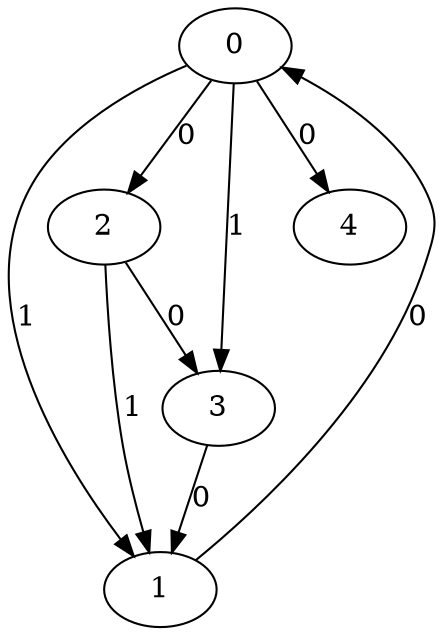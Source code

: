 // Source:652 Canonical: -1 1 0 1 0 0 -1 -1 -1 -1 -1 1 -1 0 -1 -1 0 -1 -1 -1 -1 -1 -1 -1 -1
digraph HRA_from_652_graph_000 {
  0 -> 1 [label="1"];
  0 -> 2 [label="0"];
  0 -> 3 [label="1"];
  1 -> 0 [label="0"];
  2 -> 1 [label="1"];
  2 -> 3 [label="0"];
  3 -> 1 [label="0"];
  0 -> 4 [label="0"];
}

// Source:652 Canonical: -1 1 0 1 0 0 -1 -1 -1 -1 -1 1 -1 0 -1 -1 0 -1 -1 -1 0 -1 -1 -1 -1
digraph HRA_from_652_graph_001 {
  0 -> 1 [label="1"];
  0 -> 2 [label="0"];
  0 -> 3 [label="1"];
  1 -> 0 [label="0"];
  2 -> 1 [label="1"];
  2 -> 3 [label="0"];
  3 -> 1 [label="0"];
  0 -> 4 [label="0"];
  4 -> 0 [label="0"];
}

// Source:652 Canonical: -1 1 0 1 -1 0 -1 -1 -1 0 -1 1 -1 0 -1 -1 0 -1 -1 -1 -1 -1 -1 -1 -1
digraph HRA_from_652_graph_002 {
  0 -> 1 [label="1"];
  0 -> 2 [label="0"];
  0 -> 3 [label="1"];
  1 -> 0 [label="0"];
  2 -> 1 [label="1"];
  2 -> 3 [label="0"];
  3 -> 1 [label="0"];
  1 -> 4 [label="0"];
}

// Source:652 Canonical: -1 1 0 1 0 0 -1 -1 -1 0 -1 1 -1 0 -1 -1 0 -1 -1 -1 -1 -1 -1 -1 -1
digraph HRA_from_652_graph_003 {
  0 -> 1 [label="1"];
  0 -> 2 [label="0"];
  0 -> 3 [label="1"];
  1 -> 0 [label="0"];
  2 -> 1 [label="1"];
  2 -> 3 [label="0"];
  3 -> 1 [label="0"];
  0 -> 4 [label="0"];
  1 -> 4 [label="0"];
}

// Source:652 Canonical: -1 1 0 1 -1 0 -1 -1 -1 0 -1 1 -1 0 -1 -1 0 -1 -1 -1 0 -1 -1 -1 -1
digraph HRA_from_652_graph_004 {
  0 -> 1 [label="1"];
  0 -> 2 [label="0"];
  0 -> 3 [label="1"];
  1 -> 0 [label="0"];
  2 -> 1 [label="1"];
  2 -> 3 [label="0"];
  3 -> 1 [label="0"];
  4 -> 0 [label="0"];
  1 -> 4 [label="0"];
}

// Source:652 Canonical: -1 1 0 1 0 0 -1 -1 -1 0 -1 1 -1 0 -1 -1 0 -1 -1 -1 0 -1 -1 -1 -1
digraph HRA_from_652_graph_005 {
  0 -> 1 [label="1"];
  0 -> 2 [label="0"];
  0 -> 3 [label="1"];
  1 -> 0 [label="0"];
  2 -> 1 [label="1"];
  2 -> 3 [label="0"];
  3 -> 1 [label="0"];
  0 -> 4 [label="0"];
  4 -> 0 [label="0"];
  1 -> 4 [label="0"];
}

// Source:652 Canonical: -1 1 0 1 0 0 -1 -1 -1 -1 -1 1 -1 0 -1 -1 0 -1 -1 -1 -1 0 -1 -1 -1
digraph HRA_from_652_graph_006 {
  0 -> 1 [label="1"];
  0 -> 2 [label="0"];
  0 -> 3 [label="1"];
  1 -> 0 [label="0"];
  2 -> 1 [label="1"];
  2 -> 3 [label="0"];
  3 -> 1 [label="0"];
  0 -> 4 [label="0"];
  4 -> 1 [label="0"];
}

// Source:652 Canonical: -1 1 0 1 0 0 -1 -1 -1 -1 -1 1 -1 0 -1 -1 0 -1 -1 -1 0 0 -1 -1 -1
digraph HRA_from_652_graph_007 {
  0 -> 1 [label="1"];
  0 -> 2 [label="0"];
  0 -> 3 [label="1"];
  1 -> 0 [label="0"];
  2 -> 1 [label="1"];
  2 -> 3 [label="0"];
  3 -> 1 [label="0"];
  0 -> 4 [label="0"];
  4 -> 0 [label="0"];
  4 -> 1 [label="0"];
}

// Source:652 Canonical: -1 1 0 1 -1 0 -1 -1 -1 0 -1 1 -1 0 -1 -1 0 -1 -1 -1 -1 0 -1 -1 -1
digraph HRA_from_652_graph_008 {
  0 -> 1 [label="1"];
  0 -> 2 [label="0"];
  0 -> 3 [label="1"];
  1 -> 0 [label="0"];
  2 -> 1 [label="1"];
  2 -> 3 [label="0"];
  3 -> 1 [label="0"];
  1 -> 4 [label="0"];
  4 -> 1 [label="0"];
}

// Source:652 Canonical: -1 1 0 1 0 0 -1 -1 -1 0 -1 1 -1 0 -1 -1 0 -1 -1 -1 -1 0 -1 -1 -1
digraph HRA_from_652_graph_009 {
  0 -> 1 [label="1"];
  0 -> 2 [label="0"];
  0 -> 3 [label="1"];
  1 -> 0 [label="0"];
  2 -> 1 [label="1"];
  2 -> 3 [label="0"];
  3 -> 1 [label="0"];
  0 -> 4 [label="0"];
  1 -> 4 [label="0"];
  4 -> 1 [label="0"];
}

// Source:652 Canonical: -1 1 0 1 -1 0 -1 -1 -1 0 -1 1 -1 0 -1 -1 0 -1 -1 -1 0 0 -1 -1 -1
digraph HRA_from_652_graph_010 {
  0 -> 1 [label="1"];
  0 -> 2 [label="0"];
  0 -> 3 [label="1"];
  1 -> 0 [label="0"];
  2 -> 1 [label="1"];
  2 -> 3 [label="0"];
  3 -> 1 [label="0"];
  4 -> 0 [label="0"];
  1 -> 4 [label="0"];
  4 -> 1 [label="0"];
}

// Source:652 Canonical: -1 1 0 1 0 0 -1 -1 -1 0 -1 1 -1 0 -1 -1 0 -1 -1 -1 0 0 -1 -1 -1
digraph HRA_from_652_graph_011 {
  0 -> 1 [label="1"];
  0 -> 2 [label="0"];
  0 -> 3 [label="1"];
  1 -> 0 [label="0"];
  2 -> 1 [label="1"];
  2 -> 3 [label="0"];
  3 -> 1 [label="0"];
  0 -> 4 [label="0"];
  4 -> 0 [label="0"];
  1 -> 4 [label="0"];
  4 -> 1 [label="0"];
}

// Source:652 Canonical: -1 1 0 1 -1 0 -1 -1 -1 -1 -1 1 -1 0 0 -1 0 -1 -1 -1 -1 -1 -1 -1 -1
digraph HRA_from_652_graph_012 {
  0 -> 1 [label="1"];
  0 -> 2 [label="0"];
  0 -> 3 [label="1"];
  1 -> 0 [label="0"];
  2 -> 1 [label="1"];
  2 -> 3 [label="0"];
  3 -> 1 [label="0"];
  2 -> 4 [label="0"];
}

// Source:652 Canonical: -1 1 0 1 0 0 -1 -1 -1 -1 -1 1 -1 0 0 -1 0 -1 -1 -1 -1 -1 -1 -1 -1
digraph HRA_from_652_graph_013 {
  0 -> 1 [label="1"];
  0 -> 2 [label="0"];
  0 -> 3 [label="1"];
  1 -> 0 [label="0"];
  2 -> 1 [label="1"];
  2 -> 3 [label="0"];
  3 -> 1 [label="0"];
  0 -> 4 [label="0"];
  2 -> 4 [label="0"];
}

// Source:652 Canonical: -1 1 0 1 -1 0 -1 -1 -1 -1 -1 1 -1 0 0 -1 0 -1 -1 -1 0 -1 -1 -1 -1
digraph HRA_from_652_graph_014 {
  0 -> 1 [label="1"];
  0 -> 2 [label="0"];
  0 -> 3 [label="1"];
  1 -> 0 [label="0"];
  2 -> 1 [label="1"];
  2 -> 3 [label="0"];
  3 -> 1 [label="0"];
  4 -> 0 [label="0"];
  2 -> 4 [label="0"];
}

// Source:652 Canonical: -1 1 0 1 0 0 -1 -1 -1 -1 -1 1 -1 0 0 -1 0 -1 -1 -1 0 -1 -1 -1 -1
digraph HRA_from_652_graph_015 {
  0 -> 1 [label="1"];
  0 -> 2 [label="0"];
  0 -> 3 [label="1"];
  1 -> 0 [label="0"];
  2 -> 1 [label="1"];
  2 -> 3 [label="0"];
  3 -> 1 [label="0"];
  0 -> 4 [label="0"];
  4 -> 0 [label="0"];
  2 -> 4 [label="0"];
}

// Source:652 Canonical: -1 1 0 1 -1 0 -1 -1 -1 0 -1 1 -1 0 0 -1 0 -1 -1 -1 -1 -1 -1 -1 -1
digraph HRA_from_652_graph_016 {
  0 -> 1 [label="1"];
  0 -> 2 [label="0"];
  0 -> 3 [label="1"];
  1 -> 0 [label="0"];
  2 -> 1 [label="1"];
  2 -> 3 [label="0"];
  3 -> 1 [label="0"];
  1 -> 4 [label="0"];
  2 -> 4 [label="0"];
}

// Source:652 Canonical: -1 1 0 1 0 0 -1 -1 -1 0 -1 1 -1 0 0 -1 0 -1 -1 -1 -1 -1 -1 -1 -1
digraph HRA_from_652_graph_017 {
  0 -> 1 [label="1"];
  0 -> 2 [label="0"];
  0 -> 3 [label="1"];
  1 -> 0 [label="0"];
  2 -> 1 [label="1"];
  2 -> 3 [label="0"];
  3 -> 1 [label="0"];
  0 -> 4 [label="0"];
  1 -> 4 [label="0"];
  2 -> 4 [label="0"];
}

// Source:652 Canonical: -1 1 0 1 -1 0 -1 -1 -1 0 -1 1 -1 0 0 -1 0 -1 -1 -1 0 -1 -1 -1 -1
digraph HRA_from_652_graph_018 {
  0 -> 1 [label="1"];
  0 -> 2 [label="0"];
  0 -> 3 [label="1"];
  1 -> 0 [label="0"];
  2 -> 1 [label="1"];
  2 -> 3 [label="0"];
  3 -> 1 [label="0"];
  4 -> 0 [label="0"];
  1 -> 4 [label="0"];
  2 -> 4 [label="0"];
}

// Source:652 Canonical: -1 1 0 1 0 0 -1 -1 -1 0 -1 1 -1 0 0 -1 0 -1 -1 -1 0 -1 -1 -1 -1
digraph HRA_from_652_graph_019 {
  0 -> 1 [label="1"];
  0 -> 2 [label="0"];
  0 -> 3 [label="1"];
  1 -> 0 [label="0"];
  2 -> 1 [label="1"];
  2 -> 3 [label="0"];
  3 -> 1 [label="0"];
  0 -> 4 [label="0"];
  4 -> 0 [label="0"];
  1 -> 4 [label="0"];
  2 -> 4 [label="0"];
}

// Source:652 Canonical: -1 1 0 1 -1 0 -1 -1 -1 -1 -1 1 -1 0 0 -1 0 -1 -1 -1 -1 0 -1 -1 -1
digraph HRA_from_652_graph_020 {
  0 -> 1 [label="1"];
  0 -> 2 [label="0"];
  0 -> 3 [label="1"];
  1 -> 0 [label="0"];
  2 -> 1 [label="1"];
  2 -> 3 [label="0"];
  3 -> 1 [label="0"];
  4 -> 1 [label="0"];
  2 -> 4 [label="0"];
}

// Source:652 Canonical: -1 1 0 1 0 0 -1 -1 -1 -1 -1 1 -1 0 0 -1 0 -1 -1 -1 -1 0 -1 -1 -1
digraph HRA_from_652_graph_021 {
  0 -> 1 [label="1"];
  0 -> 2 [label="0"];
  0 -> 3 [label="1"];
  1 -> 0 [label="0"];
  2 -> 1 [label="1"];
  2 -> 3 [label="0"];
  3 -> 1 [label="0"];
  0 -> 4 [label="0"];
  4 -> 1 [label="0"];
  2 -> 4 [label="0"];
}

// Source:652 Canonical: -1 1 0 1 -1 0 -1 -1 -1 -1 -1 1 -1 0 0 -1 0 -1 -1 -1 0 0 -1 -1 -1
digraph HRA_from_652_graph_022 {
  0 -> 1 [label="1"];
  0 -> 2 [label="0"];
  0 -> 3 [label="1"];
  1 -> 0 [label="0"];
  2 -> 1 [label="1"];
  2 -> 3 [label="0"];
  3 -> 1 [label="0"];
  4 -> 0 [label="0"];
  4 -> 1 [label="0"];
  2 -> 4 [label="0"];
}

// Source:652 Canonical: -1 1 0 1 0 0 -1 -1 -1 -1 -1 1 -1 0 0 -1 0 -1 -1 -1 0 0 -1 -1 -1
digraph HRA_from_652_graph_023 {
  0 -> 1 [label="1"];
  0 -> 2 [label="0"];
  0 -> 3 [label="1"];
  1 -> 0 [label="0"];
  2 -> 1 [label="1"];
  2 -> 3 [label="0"];
  3 -> 1 [label="0"];
  0 -> 4 [label="0"];
  4 -> 0 [label="0"];
  4 -> 1 [label="0"];
  2 -> 4 [label="0"];
}

// Source:652 Canonical: -1 1 0 1 -1 0 -1 -1 -1 0 -1 1 -1 0 0 -1 0 -1 -1 -1 -1 0 -1 -1 -1
digraph HRA_from_652_graph_024 {
  0 -> 1 [label="1"];
  0 -> 2 [label="0"];
  0 -> 3 [label="1"];
  1 -> 0 [label="0"];
  2 -> 1 [label="1"];
  2 -> 3 [label="0"];
  3 -> 1 [label="0"];
  1 -> 4 [label="0"];
  4 -> 1 [label="0"];
  2 -> 4 [label="0"];
}

// Source:652 Canonical: -1 1 0 1 0 0 -1 -1 -1 0 -1 1 -1 0 0 -1 0 -1 -1 -1 -1 0 -1 -1 -1
digraph HRA_from_652_graph_025 {
  0 -> 1 [label="1"];
  0 -> 2 [label="0"];
  0 -> 3 [label="1"];
  1 -> 0 [label="0"];
  2 -> 1 [label="1"];
  2 -> 3 [label="0"];
  3 -> 1 [label="0"];
  0 -> 4 [label="0"];
  1 -> 4 [label="0"];
  4 -> 1 [label="0"];
  2 -> 4 [label="0"];
}

// Source:652 Canonical: -1 1 0 1 -1 0 -1 -1 -1 0 -1 1 -1 0 0 -1 0 -1 -1 -1 0 0 -1 -1 -1
digraph HRA_from_652_graph_026 {
  0 -> 1 [label="1"];
  0 -> 2 [label="0"];
  0 -> 3 [label="1"];
  1 -> 0 [label="0"];
  2 -> 1 [label="1"];
  2 -> 3 [label="0"];
  3 -> 1 [label="0"];
  4 -> 0 [label="0"];
  1 -> 4 [label="0"];
  4 -> 1 [label="0"];
  2 -> 4 [label="0"];
}

// Source:652 Canonical: -1 1 0 1 0 0 -1 -1 -1 0 -1 1 -1 0 0 -1 0 -1 -1 -1 0 0 -1 -1 -1
digraph HRA_from_652_graph_027 {
  0 -> 1 [label="1"];
  0 -> 2 [label="0"];
  0 -> 3 [label="1"];
  1 -> 0 [label="0"];
  2 -> 1 [label="1"];
  2 -> 3 [label="0"];
  3 -> 1 [label="0"];
  0 -> 4 [label="0"];
  4 -> 0 [label="0"];
  1 -> 4 [label="0"];
  4 -> 1 [label="0"];
  2 -> 4 [label="0"];
}

// Source:652 Canonical: -1 1 0 1 0 0 -1 -1 -1 -1 -1 1 -1 0 -1 -1 0 -1 -1 -1 -1 -1 0 -1 -1
digraph HRA_from_652_graph_028 {
  0 -> 1 [label="1"];
  0 -> 2 [label="0"];
  0 -> 3 [label="1"];
  1 -> 0 [label="0"];
  2 -> 1 [label="1"];
  2 -> 3 [label="0"];
  3 -> 1 [label="0"];
  0 -> 4 [label="0"];
  4 -> 2 [label="0"];
}

// Source:652 Canonical: -1 1 0 1 0 0 -1 -1 -1 -1 -1 1 -1 0 -1 -1 0 -1 -1 -1 0 -1 0 -1 -1
digraph HRA_from_652_graph_029 {
  0 -> 1 [label="1"];
  0 -> 2 [label="0"];
  0 -> 3 [label="1"];
  1 -> 0 [label="0"];
  2 -> 1 [label="1"];
  2 -> 3 [label="0"];
  3 -> 1 [label="0"];
  0 -> 4 [label="0"];
  4 -> 0 [label="0"];
  4 -> 2 [label="0"];
}

// Source:652 Canonical: -1 1 0 1 -1 0 -1 -1 -1 0 -1 1 -1 0 -1 -1 0 -1 -1 -1 -1 -1 0 -1 -1
digraph HRA_from_652_graph_030 {
  0 -> 1 [label="1"];
  0 -> 2 [label="0"];
  0 -> 3 [label="1"];
  1 -> 0 [label="0"];
  2 -> 1 [label="1"];
  2 -> 3 [label="0"];
  3 -> 1 [label="0"];
  1 -> 4 [label="0"];
  4 -> 2 [label="0"];
}

// Source:652 Canonical: -1 1 0 1 0 0 -1 -1 -1 0 -1 1 -1 0 -1 -1 0 -1 -1 -1 -1 -1 0 -1 -1
digraph HRA_from_652_graph_031 {
  0 -> 1 [label="1"];
  0 -> 2 [label="0"];
  0 -> 3 [label="1"];
  1 -> 0 [label="0"];
  2 -> 1 [label="1"];
  2 -> 3 [label="0"];
  3 -> 1 [label="0"];
  0 -> 4 [label="0"];
  1 -> 4 [label="0"];
  4 -> 2 [label="0"];
}

// Source:652 Canonical: -1 1 0 1 -1 0 -1 -1 -1 0 -1 1 -1 0 -1 -1 0 -1 -1 -1 0 -1 0 -1 -1
digraph HRA_from_652_graph_032 {
  0 -> 1 [label="1"];
  0 -> 2 [label="0"];
  0 -> 3 [label="1"];
  1 -> 0 [label="0"];
  2 -> 1 [label="1"];
  2 -> 3 [label="0"];
  3 -> 1 [label="0"];
  4 -> 0 [label="0"];
  1 -> 4 [label="0"];
  4 -> 2 [label="0"];
}

// Source:652 Canonical: -1 1 0 1 0 0 -1 -1 -1 0 -1 1 -1 0 -1 -1 0 -1 -1 -1 0 -1 0 -1 -1
digraph HRA_from_652_graph_033 {
  0 -> 1 [label="1"];
  0 -> 2 [label="0"];
  0 -> 3 [label="1"];
  1 -> 0 [label="0"];
  2 -> 1 [label="1"];
  2 -> 3 [label="0"];
  3 -> 1 [label="0"];
  0 -> 4 [label="0"];
  4 -> 0 [label="0"];
  1 -> 4 [label="0"];
  4 -> 2 [label="0"];
}

// Source:652 Canonical: -1 1 0 1 0 0 -1 -1 -1 -1 -1 1 -1 0 -1 -1 0 -1 -1 -1 -1 0 0 -1 -1
digraph HRA_from_652_graph_034 {
  0 -> 1 [label="1"];
  0 -> 2 [label="0"];
  0 -> 3 [label="1"];
  1 -> 0 [label="0"];
  2 -> 1 [label="1"];
  2 -> 3 [label="0"];
  3 -> 1 [label="0"];
  0 -> 4 [label="0"];
  4 -> 1 [label="0"];
  4 -> 2 [label="0"];
}

// Source:652 Canonical: -1 1 0 1 0 0 -1 -1 -1 -1 -1 1 -1 0 -1 -1 0 -1 -1 -1 0 0 0 -1 -1
digraph HRA_from_652_graph_035 {
  0 -> 1 [label="1"];
  0 -> 2 [label="0"];
  0 -> 3 [label="1"];
  1 -> 0 [label="0"];
  2 -> 1 [label="1"];
  2 -> 3 [label="0"];
  3 -> 1 [label="0"];
  0 -> 4 [label="0"];
  4 -> 0 [label="0"];
  4 -> 1 [label="0"];
  4 -> 2 [label="0"];
}

// Source:652 Canonical: -1 1 0 1 -1 0 -1 -1 -1 0 -1 1 -1 0 -1 -1 0 -1 -1 -1 -1 0 0 -1 -1
digraph HRA_from_652_graph_036 {
  0 -> 1 [label="1"];
  0 -> 2 [label="0"];
  0 -> 3 [label="1"];
  1 -> 0 [label="0"];
  2 -> 1 [label="1"];
  2 -> 3 [label="0"];
  3 -> 1 [label="0"];
  1 -> 4 [label="0"];
  4 -> 1 [label="0"];
  4 -> 2 [label="0"];
}

// Source:652 Canonical: -1 1 0 1 0 0 -1 -1 -1 0 -1 1 -1 0 -1 -1 0 -1 -1 -1 -1 0 0 -1 -1
digraph HRA_from_652_graph_037 {
  0 -> 1 [label="1"];
  0 -> 2 [label="0"];
  0 -> 3 [label="1"];
  1 -> 0 [label="0"];
  2 -> 1 [label="1"];
  2 -> 3 [label="0"];
  3 -> 1 [label="0"];
  0 -> 4 [label="0"];
  1 -> 4 [label="0"];
  4 -> 1 [label="0"];
  4 -> 2 [label="0"];
}

// Source:652 Canonical: -1 1 0 1 -1 0 -1 -1 -1 0 -1 1 -1 0 -1 -1 0 -1 -1 -1 0 0 0 -1 -1
digraph HRA_from_652_graph_038 {
  0 -> 1 [label="1"];
  0 -> 2 [label="0"];
  0 -> 3 [label="1"];
  1 -> 0 [label="0"];
  2 -> 1 [label="1"];
  2 -> 3 [label="0"];
  3 -> 1 [label="0"];
  4 -> 0 [label="0"];
  1 -> 4 [label="0"];
  4 -> 1 [label="0"];
  4 -> 2 [label="0"];
}

// Source:652 Canonical: -1 1 0 1 0 0 -1 -1 -1 0 -1 1 -1 0 -1 -1 0 -1 -1 -1 0 0 0 -1 -1
digraph HRA_from_652_graph_039 {
  0 -> 1 [label="1"];
  0 -> 2 [label="0"];
  0 -> 3 [label="1"];
  1 -> 0 [label="0"];
  2 -> 1 [label="1"];
  2 -> 3 [label="0"];
  3 -> 1 [label="0"];
  0 -> 4 [label="0"];
  4 -> 0 [label="0"];
  1 -> 4 [label="0"];
  4 -> 1 [label="0"];
  4 -> 2 [label="0"];
}

// Source:652 Canonical: -1 1 0 1 -1 0 -1 -1 -1 -1 -1 1 -1 0 0 -1 0 -1 -1 -1 -1 -1 0 -1 -1
digraph HRA_from_652_graph_040 {
  0 -> 1 [label="1"];
  0 -> 2 [label="0"];
  0 -> 3 [label="1"];
  1 -> 0 [label="0"];
  2 -> 1 [label="1"];
  2 -> 3 [label="0"];
  3 -> 1 [label="0"];
  2 -> 4 [label="0"];
  4 -> 2 [label="0"];
}

// Source:652 Canonical: -1 1 0 1 0 0 -1 -1 -1 -1 -1 1 -1 0 0 -1 0 -1 -1 -1 -1 -1 0 -1 -1
digraph HRA_from_652_graph_041 {
  0 -> 1 [label="1"];
  0 -> 2 [label="0"];
  0 -> 3 [label="1"];
  1 -> 0 [label="0"];
  2 -> 1 [label="1"];
  2 -> 3 [label="0"];
  3 -> 1 [label="0"];
  0 -> 4 [label="0"];
  2 -> 4 [label="0"];
  4 -> 2 [label="0"];
}

// Source:652 Canonical: -1 1 0 1 -1 0 -1 -1 -1 -1 -1 1 -1 0 0 -1 0 -1 -1 -1 0 -1 0 -1 -1
digraph HRA_from_652_graph_042 {
  0 -> 1 [label="1"];
  0 -> 2 [label="0"];
  0 -> 3 [label="1"];
  1 -> 0 [label="0"];
  2 -> 1 [label="1"];
  2 -> 3 [label="0"];
  3 -> 1 [label="0"];
  4 -> 0 [label="0"];
  2 -> 4 [label="0"];
  4 -> 2 [label="0"];
}

// Source:652 Canonical: -1 1 0 1 0 0 -1 -1 -1 -1 -1 1 -1 0 0 -1 0 -1 -1 -1 0 -1 0 -1 -1
digraph HRA_from_652_graph_043 {
  0 -> 1 [label="1"];
  0 -> 2 [label="0"];
  0 -> 3 [label="1"];
  1 -> 0 [label="0"];
  2 -> 1 [label="1"];
  2 -> 3 [label="0"];
  3 -> 1 [label="0"];
  0 -> 4 [label="0"];
  4 -> 0 [label="0"];
  2 -> 4 [label="0"];
  4 -> 2 [label="0"];
}

// Source:652 Canonical: -1 1 0 1 -1 0 -1 -1 -1 0 -1 1 -1 0 0 -1 0 -1 -1 -1 -1 -1 0 -1 -1
digraph HRA_from_652_graph_044 {
  0 -> 1 [label="1"];
  0 -> 2 [label="0"];
  0 -> 3 [label="1"];
  1 -> 0 [label="0"];
  2 -> 1 [label="1"];
  2 -> 3 [label="0"];
  3 -> 1 [label="0"];
  1 -> 4 [label="0"];
  2 -> 4 [label="0"];
  4 -> 2 [label="0"];
}

// Source:652 Canonical: -1 1 0 1 0 0 -1 -1 -1 0 -1 1 -1 0 0 -1 0 -1 -1 -1 -1 -1 0 -1 -1
digraph HRA_from_652_graph_045 {
  0 -> 1 [label="1"];
  0 -> 2 [label="0"];
  0 -> 3 [label="1"];
  1 -> 0 [label="0"];
  2 -> 1 [label="1"];
  2 -> 3 [label="0"];
  3 -> 1 [label="0"];
  0 -> 4 [label="0"];
  1 -> 4 [label="0"];
  2 -> 4 [label="0"];
  4 -> 2 [label="0"];
}

// Source:652 Canonical: -1 1 0 1 -1 0 -1 -1 -1 0 -1 1 -1 0 0 -1 0 -1 -1 -1 0 -1 0 -1 -1
digraph HRA_from_652_graph_046 {
  0 -> 1 [label="1"];
  0 -> 2 [label="0"];
  0 -> 3 [label="1"];
  1 -> 0 [label="0"];
  2 -> 1 [label="1"];
  2 -> 3 [label="0"];
  3 -> 1 [label="0"];
  4 -> 0 [label="0"];
  1 -> 4 [label="0"];
  2 -> 4 [label="0"];
  4 -> 2 [label="0"];
}

// Source:652 Canonical: -1 1 0 1 0 0 -1 -1 -1 0 -1 1 -1 0 0 -1 0 -1 -1 -1 0 -1 0 -1 -1
digraph HRA_from_652_graph_047 {
  0 -> 1 [label="1"];
  0 -> 2 [label="0"];
  0 -> 3 [label="1"];
  1 -> 0 [label="0"];
  2 -> 1 [label="1"];
  2 -> 3 [label="0"];
  3 -> 1 [label="0"];
  0 -> 4 [label="0"];
  4 -> 0 [label="0"];
  1 -> 4 [label="0"];
  2 -> 4 [label="0"];
  4 -> 2 [label="0"];
}

// Source:652 Canonical: -1 1 0 1 -1 0 -1 -1 -1 -1 -1 1 -1 0 0 -1 0 -1 -1 -1 -1 0 0 -1 -1
digraph HRA_from_652_graph_048 {
  0 -> 1 [label="1"];
  0 -> 2 [label="0"];
  0 -> 3 [label="1"];
  1 -> 0 [label="0"];
  2 -> 1 [label="1"];
  2 -> 3 [label="0"];
  3 -> 1 [label="0"];
  4 -> 1 [label="0"];
  2 -> 4 [label="0"];
  4 -> 2 [label="0"];
}

// Source:652 Canonical: -1 1 0 1 0 0 -1 -1 -1 -1 -1 1 -1 0 0 -1 0 -1 -1 -1 -1 0 0 -1 -1
digraph HRA_from_652_graph_049 {
  0 -> 1 [label="1"];
  0 -> 2 [label="0"];
  0 -> 3 [label="1"];
  1 -> 0 [label="0"];
  2 -> 1 [label="1"];
  2 -> 3 [label="0"];
  3 -> 1 [label="0"];
  0 -> 4 [label="0"];
  4 -> 1 [label="0"];
  2 -> 4 [label="0"];
  4 -> 2 [label="0"];
}

// Source:652 Canonical: -1 1 0 1 -1 0 -1 -1 -1 -1 -1 1 -1 0 0 -1 0 -1 -1 -1 0 0 0 -1 -1
digraph HRA_from_652_graph_050 {
  0 -> 1 [label="1"];
  0 -> 2 [label="0"];
  0 -> 3 [label="1"];
  1 -> 0 [label="0"];
  2 -> 1 [label="1"];
  2 -> 3 [label="0"];
  3 -> 1 [label="0"];
  4 -> 0 [label="0"];
  4 -> 1 [label="0"];
  2 -> 4 [label="0"];
  4 -> 2 [label="0"];
}

// Source:652 Canonical: -1 1 0 1 0 0 -1 -1 -1 -1 -1 1 -1 0 0 -1 0 -1 -1 -1 0 0 0 -1 -1
digraph HRA_from_652_graph_051 {
  0 -> 1 [label="1"];
  0 -> 2 [label="0"];
  0 -> 3 [label="1"];
  1 -> 0 [label="0"];
  2 -> 1 [label="1"];
  2 -> 3 [label="0"];
  3 -> 1 [label="0"];
  0 -> 4 [label="0"];
  4 -> 0 [label="0"];
  4 -> 1 [label="0"];
  2 -> 4 [label="0"];
  4 -> 2 [label="0"];
}

// Source:652 Canonical: -1 1 0 1 -1 0 -1 -1 -1 0 -1 1 -1 0 0 -1 0 -1 -1 -1 -1 0 0 -1 -1
digraph HRA_from_652_graph_052 {
  0 -> 1 [label="1"];
  0 -> 2 [label="0"];
  0 -> 3 [label="1"];
  1 -> 0 [label="0"];
  2 -> 1 [label="1"];
  2 -> 3 [label="0"];
  3 -> 1 [label="0"];
  1 -> 4 [label="0"];
  4 -> 1 [label="0"];
  2 -> 4 [label="0"];
  4 -> 2 [label="0"];
}

// Source:652 Canonical: -1 1 0 1 0 0 -1 -1 -1 0 -1 1 -1 0 0 -1 0 -1 -1 -1 -1 0 0 -1 -1
digraph HRA_from_652_graph_053 {
  0 -> 1 [label="1"];
  0 -> 2 [label="0"];
  0 -> 3 [label="1"];
  1 -> 0 [label="0"];
  2 -> 1 [label="1"];
  2 -> 3 [label="0"];
  3 -> 1 [label="0"];
  0 -> 4 [label="0"];
  1 -> 4 [label="0"];
  4 -> 1 [label="0"];
  2 -> 4 [label="0"];
  4 -> 2 [label="0"];
}

// Source:652 Canonical: -1 1 0 1 -1 0 -1 -1 -1 0 -1 1 -1 0 0 -1 0 -1 -1 -1 0 0 0 -1 -1
digraph HRA_from_652_graph_054 {
  0 -> 1 [label="1"];
  0 -> 2 [label="0"];
  0 -> 3 [label="1"];
  1 -> 0 [label="0"];
  2 -> 1 [label="1"];
  2 -> 3 [label="0"];
  3 -> 1 [label="0"];
  4 -> 0 [label="0"];
  1 -> 4 [label="0"];
  4 -> 1 [label="0"];
  2 -> 4 [label="0"];
  4 -> 2 [label="0"];
}

// Source:652 Canonical: -1 1 0 1 0 0 -1 -1 -1 0 -1 1 -1 0 0 -1 0 -1 -1 -1 0 0 0 -1 -1
digraph HRA_from_652_graph_055 {
  0 -> 1 [label="1"];
  0 -> 2 [label="0"];
  0 -> 3 [label="1"];
  1 -> 0 [label="0"];
  2 -> 1 [label="1"];
  2 -> 3 [label="0"];
  3 -> 1 [label="0"];
  0 -> 4 [label="0"];
  4 -> 0 [label="0"];
  1 -> 4 [label="0"];
  4 -> 1 [label="0"];
  2 -> 4 [label="0"];
  4 -> 2 [label="0"];
}

// Source:652 Canonical: -1 1 0 1 -1 0 -1 -1 -1 -1 -1 1 -1 0 -1 -1 0 -1 -1 0 -1 -1 -1 -1 -1
digraph HRA_from_652_graph_056 {
  0 -> 1 [label="1"];
  0 -> 2 [label="0"];
  0 -> 3 [label="1"];
  1 -> 0 [label="0"];
  2 -> 1 [label="1"];
  2 -> 3 [label="0"];
  3 -> 1 [label="0"];
  3 -> 4 [label="0"];
}

// Source:652 Canonical: -1 1 0 1 0 0 -1 -1 -1 -1 -1 1 -1 0 -1 -1 0 -1 -1 0 -1 -1 -1 -1 -1
digraph HRA_from_652_graph_057 {
  0 -> 1 [label="1"];
  0 -> 2 [label="0"];
  0 -> 3 [label="1"];
  1 -> 0 [label="0"];
  2 -> 1 [label="1"];
  2 -> 3 [label="0"];
  3 -> 1 [label="0"];
  0 -> 4 [label="0"];
  3 -> 4 [label="0"];
}

// Source:652 Canonical: -1 1 0 1 -1 0 -1 -1 -1 -1 -1 1 -1 0 -1 -1 0 -1 -1 0 0 -1 -1 -1 -1
digraph HRA_from_652_graph_058 {
  0 -> 1 [label="1"];
  0 -> 2 [label="0"];
  0 -> 3 [label="1"];
  1 -> 0 [label="0"];
  2 -> 1 [label="1"];
  2 -> 3 [label="0"];
  3 -> 1 [label="0"];
  4 -> 0 [label="0"];
  3 -> 4 [label="0"];
}

// Source:652 Canonical: -1 1 0 1 0 0 -1 -1 -1 -1 -1 1 -1 0 -1 -1 0 -1 -1 0 0 -1 -1 -1 -1
digraph HRA_from_652_graph_059 {
  0 -> 1 [label="1"];
  0 -> 2 [label="0"];
  0 -> 3 [label="1"];
  1 -> 0 [label="0"];
  2 -> 1 [label="1"];
  2 -> 3 [label="0"];
  3 -> 1 [label="0"];
  0 -> 4 [label="0"];
  4 -> 0 [label="0"];
  3 -> 4 [label="0"];
}

// Source:652 Canonical: -1 1 0 1 -1 0 -1 -1 -1 0 -1 1 -1 0 -1 -1 0 -1 -1 0 -1 -1 -1 -1 -1
digraph HRA_from_652_graph_060 {
  0 -> 1 [label="1"];
  0 -> 2 [label="0"];
  0 -> 3 [label="1"];
  1 -> 0 [label="0"];
  2 -> 1 [label="1"];
  2 -> 3 [label="0"];
  3 -> 1 [label="0"];
  1 -> 4 [label="0"];
  3 -> 4 [label="0"];
}

// Source:652 Canonical: -1 1 0 1 0 0 -1 -1 -1 0 -1 1 -1 0 -1 -1 0 -1 -1 0 -1 -1 -1 -1 -1
digraph HRA_from_652_graph_061 {
  0 -> 1 [label="1"];
  0 -> 2 [label="0"];
  0 -> 3 [label="1"];
  1 -> 0 [label="0"];
  2 -> 1 [label="1"];
  2 -> 3 [label="0"];
  3 -> 1 [label="0"];
  0 -> 4 [label="0"];
  1 -> 4 [label="0"];
  3 -> 4 [label="0"];
}

// Source:652 Canonical: -1 1 0 1 -1 0 -1 -1 -1 0 -1 1 -1 0 -1 -1 0 -1 -1 0 0 -1 -1 -1 -1
digraph HRA_from_652_graph_062 {
  0 -> 1 [label="1"];
  0 -> 2 [label="0"];
  0 -> 3 [label="1"];
  1 -> 0 [label="0"];
  2 -> 1 [label="1"];
  2 -> 3 [label="0"];
  3 -> 1 [label="0"];
  4 -> 0 [label="0"];
  1 -> 4 [label="0"];
  3 -> 4 [label="0"];
}

// Source:652 Canonical: -1 1 0 1 0 0 -1 -1 -1 0 -1 1 -1 0 -1 -1 0 -1 -1 0 0 -1 -1 -1 -1
digraph HRA_from_652_graph_063 {
  0 -> 1 [label="1"];
  0 -> 2 [label="0"];
  0 -> 3 [label="1"];
  1 -> 0 [label="0"];
  2 -> 1 [label="1"];
  2 -> 3 [label="0"];
  3 -> 1 [label="0"];
  0 -> 4 [label="0"];
  4 -> 0 [label="0"];
  1 -> 4 [label="0"];
  3 -> 4 [label="0"];
}

// Source:652 Canonical: -1 1 0 1 -1 0 -1 -1 -1 -1 -1 1 -1 0 -1 -1 0 -1 -1 0 -1 0 -1 -1 -1
digraph HRA_from_652_graph_064 {
  0 -> 1 [label="1"];
  0 -> 2 [label="0"];
  0 -> 3 [label="1"];
  1 -> 0 [label="0"];
  2 -> 1 [label="1"];
  2 -> 3 [label="0"];
  3 -> 1 [label="0"];
  4 -> 1 [label="0"];
  3 -> 4 [label="0"];
}

// Source:652 Canonical: -1 1 0 1 0 0 -1 -1 -1 -1 -1 1 -1 0 -1 -1 0 -1 -1 0 -1 0 -1 -1 -1
digraph HRA_from_652_graph_065 {
  0 -> 1 [label="1"];
  0 -> 2 [label="0"];
  0 -> 3 [label="1"];
  1 -> 0 [label="0"];
  2 -> 1 [label="1"];
  2 -> 3 [label="0"];
  3 -> 1 [label="0"];
  0 -> 4 [label="0"];
  4 -> 1 [label="0"];
  3 -> 4 [label="0"];
}

// Source:652 Canonical: -1 1 0 1 -1 0 -1 -1 -1 -1 -1 1 -1 0 -1 -1 0 -1 -1 0 0 0 -1 -1 -1
digraph HRA_from_652_graph_066 {
  0 -> 1 [label="1"];
  0 -> 2 [label="0"];
  0 -> 3 [label="1"];
  1 -> 0 [label="0"];
  2 -> 1 [label="1"];
  2 -> 3 [label="0"];
  3 -> 1 [label="0"];
  4 -> 0 [label="0"];
  4 -> 1 [label="0"];
  3 -> 4 [label="0"];
}

// Source:652 Canonical: -1 1 0 1 0 0 -1 -1 -1 -1 -1 1 -1 0 -1 -1 0 -1 -1 0 0 0 -1 -1 -1
digraph HRA_from_652_graph_067 {
  0 -> 1 [label="1"];
  0 -> 2 [label="0"];
  0 -> 3 [label="1"];
  1 -> 0 [label="0"];
  2 -> 1 [label="1"];
  2 -> 3 [label="0"];
  3 -> 1 [label="0"];
  0 -> 4 [label="0"];
  4 -> 0 [label="0"];
  4 -> 1 [label="0"];
  3 -> 4 [label="0"];
}

// Source:652 Canonical: -1 1 0 1 -1 0 -1 -1 -1 0 -1 1 -1 0 -1 -1 0 -1 -1 0 -1 0 -1 -1 -1
digraph HRA_from_652_graph_068 {
  0 -> 1 [label="1"];
  0 -> 2 [label="0"];
  0 -> 3 [label="1"];
  1 -> 0 [label="0"];
  2 -> 1 [label="1"];
  2 -> 3 [label="0"];
  3 -> 1 [label="0"];
  1 -> 4 [label="0"];
  4 -> 1 [label="0"];
  3 -> 4 [label="0"];
}

// Source:652 Canonical: -1 1 0 1 0 0 -1 -1 -1 0 -1 1 -1 0 -1 -1 0 -1 -1 0 -1 0 -1 -1 -1
digraph HRA_from_652_graph_069 {
  0 -> 1 [label="1"];
  0 -> 2 [label="0"];
  0 -> 3 [label="1"];
  1 -> 0 [label="0"];
  2 -> 1 [label="1"];
  2 -> 3 [label="0"];
  3 -> 1 [label="0"];
  0 -> 4 [label="0"];
  1 -> 4 [label="0"];
  4 -> 1 [label="0"];
  3 -> 4 [label="0"];
}

// Source:652 Canonical: -1 1 0 1 -1 0 -1 -1 -1 0 -1 1 -1 0 -1 -1 0 -1 -1 0 0 0 -1 -1 -1
digraph HRA_from_652_graph_070 {
  0 -> 1 [label="1"];
  0 -> 2 [label="0"];
  0 -> 3 [label="1"];
  1 -> 0 [label="0"];
  2 -> 1 [label="1"];
  2 -> 3 [label="0"];
  3 -> 1 [label="0"];
  4 -> 0 [label="0"];
  1 -> 4 [label="0"];
  4 -> 1 [label="0"];
  3 -> 4 [label="0"];
}

// Source:652 Canonical: -1 1 0 1 0 0 -1 -1 -1 0 -1 1 -1 0 -1 -1 0 -1 -1 0 0 0 -1 -1 -1
digraph HRA_from_652_graph_071 {
  0 -> 1 [label="1"];
  0 -> 2 [label="0"];
  0 -> 3 [label="1"];
  1 -> 0 [label="0"];
  2 -> 1 [label="1"];
  2 -> 3 [label="0"];
  3 -> 1 [label="0"];
  0 -> 4 [label="0"];
  4 -> 0 [label="0"];
  1 -> 4 [label="0"];
  4 -> 1 [label="0"];
  3 -> 4 [label="0"];
}

// Source:652 Canonical: -1 1 0 1 -1 0 -1 -1 -1 -1 -1 1 -1 0 0 -1 0 -1 -1 0 -1 -1 -1 -1 -1
digraph HRA_from_652_graph_072 {
  0 -> 1 [label="1"];
  0 -> 2 [label="0"];
  0 -> 3 [label="1"];
  1 -> 0 [label="0"];
  2 -> 1 [label="1"];
  2 -> 3 [label="0"];
  3 -> 1 [label="0"];
  2 -> 4 [label="0"];
  3 -> 4 [label="0"];
}

// Source:652 Canonical: -1 1 0 1 0 0 -1 -1 -1 -1 -1 1 -1 0 0 -1 0 -1 -1 0 -1 -1 -1 -1 -1
digraph HRA_from_652_graph_073 {
  0 -> 1 [label="1"];
  0 -> 2 [label="0"];
  0 -> 3 [label="1"];
  1 -> 0 [label="0"];
  2 -> 1 [label="1"];
  2 -> 3 [label="0"];
  3 -> 1 [label="0"];
  0 -> 4 [label="0"];
  2 -> 4 [label="0"];
  3 -> 4 [label="0"];
}

// Source:652 Canonical: -1 1 0 1 -1 0 -1 -1 -1 -1 -1 1 -1 0 0 -1 0 -1 -1 0 0 -1 -1 -1 -1
digraph HRA_from_652_graph_074 {
  0 -> 1 [label="1"];
  0 -> 2 [label="0"];
  0 -> 3 [label="1"];
  1 -> 0 [label="0"];
  2 -> 1 [label="1"];
  2 -> 3 [label="0"];
  3 -> 1 [label="0"];
  4 -> 0 [label="0"];
  2 -> 4 [label="0"];
  3 -> 4 [label="0"];
}

// Source:652 Canonical: -1 1 0 1 0 0 -1 -1 -1 -1 -1 1 -1 0 0 -1 0 -1 -1 0 0 -1 -1 -1 -1
digraph HRA_from_652_graph_075 {
  0 -> 1 [label="1"];
  0 -> 2 [label="0"];
  0 -> 3 [label="1"];
  1 -> 0 [label="0"];
  2 -> 1 [label="1"];
  2 -> 3 [label="0"];
  3 -> 1 [label="0"];
  0 -> 4 [label="0"];
  4 -> 0 [label="0"];
  2 -> 4 [label="0"];
  3 -> 4 [label="0"];
}

// Source:652 Canonical: -1 1 0 1 -1 0 -1 -1 -1 0 -1 1 -1 0 0 -1 0 -1 -1 0 -1 -1 -1 -1 -1
digraph HRA_from_652_graph_076 {
  0 -> 1 [label="1"];
  0 -> 2 [label="0"];
  0 -> 3 [label="1"];
  1 -> 0 [label="0"];
  2 -> 1 [label="1"];
  2 -> 3 [label="0"];
  3 -> 1 [label="0"];
  1 -> 4 [label="0"];
  2 -> 4 [label="0"];
  3 -> 4 [label="0"];
}

// Source:652 Canonical: -1 1 0 1 0 0 -1 -1 -1 0 -1 1 -1 0 0 -1 0 -1 -1 0 -1 -1 -1 -1 -1
digraph HRA_from_652_graph_077 {
  0 -> 1 [label="1"];
  0 -> 2 [label="0"];
  0 -> 3 [label="1"];
  1 -> 0 [label="0"];
  2 -> 1 [label="1"];
  2 -> 3 [label="0"];
  3 -> 1 [label="0"];
  0 -> 4 [label="0"];
  1 -> 4 [label="0"];
  2 -> 4 [label="0"];
  3 -> 4 [label="0"];
}

// Source:652 Canonical: -1 1 0 1 -1 0 -1 -1 -1 0 -1 1 -1 0 0 -1 0 -1 -1 0 0 -1 -1 -1 -1
digraph HRA_from_652_graph_078 {
  0 -> 1 [label="1"];
  0 -> 2 [label="0"];
  0 -> 3 [label="1"];
  1 -> 0 [label="0"];
  2 -> 1 [label="1"];
  2 -> 3 [label="0"];
  3 -> 1 [label="0"];
  4 -> 0 [label="0"];
  1 -> 4 [label="0"];
  2 -> 4 [label="0"];
  3 -> 4 [label="0"];
}

// Source:652 Canonical: -1 1 0 1 0 0 -1 -1 -1 0 -1 1 -1 0 0 -1 0 -1 -1 0 0 -1 -1 -1 -1
digraph HRA_from_652_graph_079 {
  0 -> 1 [label="1"];
  0 -> 2 [label="0"];
  0 -> 3 [label="1"];
  1 -> 0 [label="0"];
  2 -> 1 [label="1"];
  2 -> 3 [label="0"];
  3 -> 1 [label="0"];
  0 -> 4 [label="0"];
  4 -> 0 [label="0"];
  1 -> 4 [label="0"];
  2 -> 4 [label="0"];
  3 -> 4 [label="0"];
}

// Source:652 Canonical: -1 1 0 1 -1 0 -1 -1 -1 -1 -1 1 -1 0 0 -1 0 -1 -1 0 -1 0 -1 -1 -1
digraph HRA_from_652_graph_080 {
  0 -> 1 [label="1"];
  0 -> 2 [label="0"];
  0 -> 3 [label="1"];
  1 -> 0 [label="0"];
  2 -> 1 [label="1"];
  2 -> 3 [label="0"];
  3 -> 1 [label="0"];
  4 -> 1 [label="0"];
  2 -> 4 [label="0"];
  3 -> 4 [label="0"];
}

// Source:652 Canonical: -1 1 0 1 0 0 -1 -1 -1 -1 -1 1 -1 0 0 -1 0 -1 -1 0 -1 0 -1 -1 -1
digraph HRA_from_652_graph_081 {
  0 -> 1 [label="1"];
  0 -> 2 [label="0"];
  0 -> 3 [label="1"];
  1 -> 0 [label="0"];
  2 -> 1 [label="1"];
  2 -> 3 [label="0"];
  3 -> 1 [label="0"];
  0 -> 4 [label="0"];
  4 -> 1 [label="0"];
  2 -> 4 [label="0"];
  3 -> 4 [label="0"];
}

// Source:652 Canonical: -1 1 0 1 -1 0 -1 -1 -1 -1 -1 1 -1 0 0 -1 0 -1 -1 0 0 0 -1 -1 -1
digraph HRA_from_652_graph_082 {
  0 -> 1 [label="1"];
  0 -> 2 [label="0"];
  0 -> 3 [label="1"];
  1 -> 0 [label="0"];
  2 -> 1 [label="1"];
  2 -> 3 [label="0"];
  3 -> 1 [label="0"];
  4 -> 0 [label="0"];
  4 -> 1 [label="0"];
  2 -> 4 [label="0"];
  3 -> 4 [label="0"];
}

// Source:652 Canonical: -1 1 0 1 0 0 -1 -1 -1 -1 -1 1 -1 0 0 -1 0 -1 -1 0 0 0 -1 -1 -1
digraph HRA_from_652_graph_083 {
  0 -> 1 [label="1"];
  0 -> 2 [label="0"];
  0 -> 3 [label="1"];
  1 -> 0 [label="0"];
  2 -> 1 [label="1"];
  2 -> 3 [label="0"];
  3 -> 1 [label="0"];
  0 -> 4 [label="0"];
  4 -> 0 [label="0"];
  4 -> 1 [label="0"];
  2 -> 4 [label="0"];
  3 -> 4 [label="0"];
}

// Source:652 Canonical: -1 1 0 1 -1 0 -1 -1 -1 0 -1 1 -1 0 0 -1 0 -1 -1 0 -1 0 -1 -1 -1
digraph HRA_from_652_graph_084 {
  0 -> 1 [label="1"];
  0 -> 2 [label="0"];
  0 -> 3 [label="1"];
  1 -> 0 [label="0"];
  2 -> 1 [label="1"];
  2 -> 3 [label="0"];
  3 -> 1 [label="0"];
  1 -> 4 [label="0"];
  4 -> 1 [label="0"];
  2 -> 4 [label="0"];
  3 -> 4 [label="0"];
}

// Source:652 Canonical: -1 1 0 1 0 0 -1 -1 -1 0 -1 1 -1 0 0 -1 0 -1 -1 0 -1 0 -1 -1 -1
digraph HRA_from_652_graph_085 {
  0 -> 1 [label="1"];
  0 -> 2 [label="0"];
  0 -> 3 [label="1"];
  1 -> 0 [label="0"];
  2 -> 1 [label="1"];
  2 -> 3 [label="0"];
  3 -> 1 [label="0"];
  0 -> 4 [label="0"];
  1 -> 4 [label="0"];
  4 -> 1 [label="0"];
  2 -> 4 [label="0"];
  3 -> 4 [label="0"];
}

// Source:652 Canonical: -1 1 0 1 -1 0 -1 -1 -1 0 -1 1 -1 0 0 -1 0 -1 -1 0 0 0 -1 -1 -1
digraph HRA_from_652_graph_086 {
  0 -> 1 [label="1"];
  0 -> 2 [label="0"];
  0 -> 3 [label="1"];
  1 -> 0 [label="0"];
  2 -> 1 [label="1"];
  2 -> 3 [label="0"];
  3 -> 1 [label="0"];
  4 -> 0 [label="0"];
  1 -> 4 [label="0"];
  4 -> 1 [label="0"];
  2 -> 4 [label="0"];
  3 -> 4 [label="0"];
}

// Source:652 Canonical: -1 1 0 1 0 0 -1 -1 -1 0 -1 1 -1 0 0 -1 0 -1 -1 0 0 0 -1 -1 -1
digraph HRA_from_652_graph_087 {
  0 -> 1 [label="1"];
  0 -> 2 [label="0"];
  0 -> 3 [label="1"];
  1 -> 0 [label="0"];
  2 -> 1 [label="1"];
  2 -> 3 [label="0"];
  3 -> 1 [label="0"];
  0 -> 4 [label="0"];
  4 -> 0 [label="0"];
  1 -> 4 [label="0"];
  4 -> 1 [label="0"];
  2 -> 4 [label="0"];
  3 -> 4 [label="0"];
}

// Source:652 Canonical: -1 1 0 1 -1 0 -1 -1 -1 -1 -1 1 -1 0 -1 -1 0 -1 -1 0 -1 -1 0 -1 -1
digraph HRA_from_652_graph_088 {
  0 -> 1 [label="1"];
  0 -> 2 [label="0"];
  0 -> 3 [label="1"];
  1 -> 0 [label="0"];
  2 -> 1 [label="1"];
  2 -> 3 [label="0"];
  3 -> 1 [label="0"];
  4 -> 2 [label="0"];
  3 -> 4 [label="0"];
}

// Source:652 Canonical: -1 1 0 1 0 0 -1 -1 -1 -1 -1 1 -1 0 -1 -1 0 -1 -1 0 -1 -1 0 -1 -1
digraph HRA_from_652_graph_089 {
  0 -> 1 [label="1"];
  0 -> 2 [label="0"];
  0 -> 3 [label="1"];
  1 -> 0 [label="0"];
  2 -> 1 [label="1"];
  2 -> 3 [label="0"];
  3 -> 1 [label="0"];
  0 -> 4 [label="0"];
  4 -> 2 [label="0"];
  3 -> 4 [label="0"];
}

// Source:652 Canonical: -1 1 0 1 -1 0 -1 -1 -1 -1 -1 1 -1 0 -1 -1 0 -1 -1 0 0 -1 0 -1 -1
digraph HRA_from_652_graph_090 {
  0 -> 1 [label="1"];
  0 -> 2 [label="0"];
  0 -> 3 [label="1"];
  1 -> 0 [label="0"];
  2 -> 1 [label="1"];
  2 -> 3 [label="0"];
  3 -> 1 [label="0"];
  4 -> 0 [label="0"];
  4 -> 2 [label="0"];
  3 -> 4 [label="0"];
}

// Source:652 Canonical: -1 1 0 1 0 0 -1 -1 -1 -1 -1 1 -1 0 -1 -1 0 -1 -1 0 0 -1 0 -1 -1
digraph HRA_from_652_graph_091 {
  0 -> 1 [label="1"];
  0 -> 2 [label="0"];
  0 -> 3 [label="1"];
  1 -> 0 [label="0"];
  2 -> 1 [label="1"];
  2 -> 3 [label="0"];
  3 -> 1 [label="0"];
  0 -> 4 [label="0"];
  4 -> 0 [label="0"];
  4 -> 2 [label="0"];
  3 -> 4 [label="0"];
}

// Source:652 Canonical: -1 1 0 1 -1 0 -1 -1 -1 0 -1 1 -1 0 -1 -1 0 -1 -1 0 -1 -1 0 -1 -1
digraph HRA_from_652_graph_092 {
  0 -> 1 [label="1"];
  0 -> 2 [label="0"];
  0 -> 3 [label="1"];
  1 -> 0 [label="0"];
  2 -> 1 [label="1"];
  2 -> 3 [label="0"];
  3 -> 1 [label="0"];
  1 -> 4 [label="0"];
  4 -> 2 [label="0"];
  3 -> 4 [label="0"];
}

// Source:652 Canonical: -1 1 0 1 0 0 -1 -1 -1 0 -1 1 -1 0 -1 -1 0 -1 -1 0 -1 -1 0 -1 -1
digraph HRA_from_652_graph_093 {
  0 -> 1 [label="1"];
  0 -> 2 [label="0"];
  0 -> 3 [label="1"];
  1 -> 0 [label="0"];
  2 -> 1 [label="1"];
  2 -> 3 [label="0"];
  3 -> 1 [label="0"];
  0 -> 4 [label="0"];
  1 -> 4 [label="0"];
  4 -> 2 [label="0"];
  3 -> 4 [label="0"];
}

// Source:652 Canonical: -1 1 0 1 -1 0 -1 -1 -1 0 -1 1 -1 0 -1 -1 0 -1 -1 0 0 -1 0 -1 -1
digraph HRA_from_652_graph_094 {
  0 -> 1 [label="1"];
  0 -> 2 [label="0"];
  0 -> 3 [label="1"];
  1 -> 0 [label="0"];
  2 -> 1 [label="1"];
  2 -> 3 [label="0"];
  3 -> 1 [label="0"];
  4 -> 0 [label="0"];
  1 -> 4 [label="0"];
  4 -> 2 [label="0"];
  3 -> 4 [label="0"];
}

// Source:652 Canonical: -1 1 0 1 0 0 -1 -1 -1 0 -1 1 -1 0 -1 -1 0 -1 -1 0 0 -1 0 -1 -1
digraph HRA_from_652_graph_095 {
  0 -> 1 [label="1"];
  0 -> 2 [label="0"];
  0 -> 3 [label="1"];
  1 -> 0 [label="0"];
  2 -> 1 [label="1"];
  2 -> 3 [label="0"];
  3 -> 1 [label="0"];
  0 -> 4 [label="0"];
  4 -> 0 [label="0"];
  1 -> 4 [label="0"];
  4 -> 2 [label="0"];
  3 -> 4 [label="0"];
}

// Source:652 Canonical: -1 1 0 1 -1 0 -1 -1 -1 -1 -1 1 -1 0 -1 -1 0 -1 -1 0 -1 0 0 -1 -1
digraph HRA_from_652_graph_096 {
  0 -> 1 [label="1"];
  0 -> 2 [label="0"];
  0 -> 3 [label="1"];
  1 -> 0 [label="0"];
  2 -> 1 [label="1"];
  2 -> 3 [label="0"];
  3 -> 1 [label="0"];
  4 -> 1 [label="0"];
  4 -> 2 [label="0"];
  3 -> 4 [label="0"];
}

// Source:652 Canonical: -1 1 0 1 0 0 -1 -1 -1 -1 -1 1 -1 0 -1 -1 0 -1 -1 0 -1 0 0 -1 -1
digraph HRA_from_652_graph_097 {
  0 -> 1 [label="1"];
  0 -> 2 [label="0"];
  0 -> 3 [label="1"];
  1 -> 0 [label="0"];
  2 -> 1 [label="1"];
  2 -> 3 [label="0"];
  3 -> 1 [label="0"];
  0 -> 4 [label="0"];
  4 -> 1 [label="0"];
  4 -> 2 [label="0"];
  3 -> 4 [label="0"];
}

// Source:652 Canonical: -1 1 0 1 -1 0 -1 -1 -1 -1 -1 1 -1 0 -1 -1 0 -1 -1 0 0 0 0 -1 -1
digraph HRA_from_652_graph_098 {
  0 -> 1 [label="1"];
  0 -> 2 [label="0"];
  0 -> 3 [label="1"];
  1 -> 0 [label="0"];
  2 -> 1 [label="1"];
  2 -> 3 [label="0"];
  3 -> 1 [label="0"];
  4 -> 0 [label="0"];
  4 -> 1 [label="0"];
  4 -> 2 [label="0"];
  3 -> 4 [label="0"];
}

// Source:652 Canonical: -1 1 0 1 0 0 -1 -1 -1 -1 -1 1 -1 0 -1 -1 0 -1 -1 0 0 0 0 -1 -1
digraph HRA_from_652_graph_099 {
  0 -> 1 [label="1"];
  0 -> 2 [label="0"];
  0 -> 3 [label="1"];
  1 -> 0 [label="0"];
  2 -> 1 [label="1"];
  2 -> 3 [label="0"];
  3 -> 1 [label="0"];
  0 -> 4 [label="0"];
  4 -> 0 [label="0"];
  4 -> 1 [label="0"];
  4 -> 2 [label="0"];
  3 -> 4 [label="0"];
}

// Source:652 Canonical: -1 1 0 1 -1 0 -1 -1 -1 0 -1 1 -1 0 -1 -1 0 -1 -1 0 -1 0 0 -1 -1
digraph HRA_from_652_graph_100 {
  0 -> 1 [label="1"];
  0 -> 2 [label="0"];
  0 -> 3 [label="1"];
  1 -> 0 [label="0"];
  2 -> 1 [label="1"];
  2 -> 3 [label="0"];
  3 -> 1 [label="0"];
  1 -> 4 [label="0"];
  4 -> 1 [label="0"];
  4 -> 2 [label="0"];
  3 -> 4 [label="0"];
}

// Source:652 Canonical: -1 1 0 1 0 0 -1 -1 -1 0 -1 1 -1 0 -1 -1 0 -1 -1 0 -1 0 0 -1 -1
digraph HRA_from_652_graph_101 {
  0 -> 1 [label="1"];
  0 -> 2 [label="0"];
  0 -> 3 [label="1"];
  1 -> 0 [label="0"];
  2 -> 1 [label="1"];
  2 -> 3 [label="0"];
  3 -> 1 [label="0"];
  0 -> 4 [label="0"];
  1 -> 4 [label="0"];
  4 -> 1 [label="0"];
  4 -> 2 [label="0"];
  3 -> 4 [label="0"];
}

// Source:652 Canonical: -1 1 0 1 -1 0 -1 -1 -1 0 -1 1 -1 0 -1 -1 0 -1 -1 0 0 0 0 -1 -1
digraph HRA_from_652_graph_102 {
  0 -> 1 [label="1"];
  0 -> 2 [label="0"];
  0 -> 3 [label="1"];
  1 -> 0 [label="0"];
  2 -> 1 [label="1"];
  2 -> 3 [label="0"];
  3 -> 1 [label="0"];
  4 -> 0 [label="0"];
  1 -> 4 [label="0"];
  4 -> 1 [label="0"];
  4 -> 2 [label="0"];
  3 -> 4 [label="0"];
}

// Source:652 Canonical: -1 1 0 1 0 0 -1 -1 -1 0 -1 1 -1 0 -1 -1 0 -1 -1 0 0 0 0 -1 -1
digraph HRA_from_652_graph_103 {
  0 -> 1 [label="1"];
  0 -> 2 [label="0"];
  0 -> 3 [label="1"];
  1 -> 0 [label="0"];
  2 -> 1 [label="1"];
  2 -> 3 [label="0"];
  3 -> 1 [label="0"];
  0 -> 4 [label="0"];
  4 -> 0 [label="0"];
  1 -> 4 [label="0"];
  4 -> 1 [label="0"];
  4 -> 2 [label="0"];
  3 -> 4 [label="0"];
}

// Source:652 Canonical: -1 1 0 1 -1 0 -1 -1 -1 -1 -1 1 -1 0 0 -1 0 -1 -1 0 -1 -1 0 -1 -1
digraph HRA_from_652_graph_104 {
  0 -> 1 [label="1"];
  0 -> 2 [label="0"];
  0 -> 3 [label="1"];
  1 -> 0 [label="0"];
  2 -> 1 [label="1"];
  2 -> 3 [label="0"];
  3 -> 1 [label="0"];
  2 -> 4 [label="0"];
  4 -> 2 [label="0"];
  3 -> 4 [label="0"];
}

// Source:652 Canonical: -1 1 0 1 0 0 -1 -1 -1 -1 -1 1 -1 0 0 -1 0 -1 -1 0 -1 -1 0 -1 -1
digraph HRA_from_652_graph_105 {
  0 -> 1 [label="1"];
  0 -> 2 [label="0"];
  0 -> 3 [label="1"];
  1 -> 0 [label="0"];
  2 -> 1 [label="1"];
  2 -> 3 [label="0"];
  3 -> 1 [label="0"];
  0 -> 4 [label="0"];
  2 -> 4 [label="0"];
  4 -> 2 [label="0"];
  3 -> 4 [label="0"];
}

// Source:652 Canonical: -1 1 0 1 -1 0 -1 -1 -1 -1 -1 1 -1 0 0 -1 0 -1 -1 0 0 -1 0 -1 -1
digraph HRA_from_652_graph_106 {
  0 -> 1 [label="1"];
  0 -> 2 [label="0"];
  0 -> 3 [label="1"];
  1 -> 0 [label="0"];
  2 -> 1 [label="1"];
  2 -> 3 [label="0"];
  3 -> 1 [label="0"];
  4 -> 0 [label="0"];
  2 -> 4 [label="0"];
  4 -> 2 [label="0"];
  3 -> 4 [label="0"];
}

// Source:652 Canonical: -1 1 0 1 0 0 -1 -1 -1 -1 -1 1 -1 0 0 -1 0 -1 -1 0 0 -1 0 -1 -1
digraph HRA_from_652_graph_107 {
  0 -> 1 [label="1"];
  0 -> 2 [label="0"];
  0 -> 3 [label="1"];
  1 -> 0 [label="0"];
  2 -> 1 [label="1"];
  2 -> 3 [label="0"];
  3 -> 1 [label="0"];
  0 -> 4 [label="0"];
  4 -> 0 [label="0"];
  2 -> 4 [label="0"];
  4 -> 2 [label="0"];
  3 -> 4 [label="0"];
}

// Source:652 Canonical: -1 1 0 1 -1 0 -1 -1 -1 0 -1 1 -1 0 0 -1 0 -1 -1 0 -1 -1 0 -1 -1
digraph HRA_from_652_graph_108 {
  0 -> 1 [label="1"];
  0 -> 2 [label="0"];
  0 -> 3 [label="1"];
  1 -> 0 [label="0"];
  2 -> 1 [label="1"];
  2 -> 3 [label="0"];
  3 -> 1 [label="0"];
  1 -> 4 [label="0"];
  2 -> 4 [label="0"];
  4 -> 2 [label="0"];
  3 -> 4 [label="0"];
}

// Source:652 Canonical: -1 1 0 1 0 0 -1 -1 -1 0 -1 1 -1 0 0 -1 0 -1 -1 0 -1 -1 0 -1 -1
digraph HRA_from_652_graph_109 {
  0 -> 1 [label="1"];
  0 -> 2 [label="0"];
  0 -> 3 [label="1"];
  1 -> 0 [label="0"];
  2 -> 1 [label="1"];
  2 -> 3 [label="0"];
  3 -> 1 [label="0"];
  0 -> 4 [label="0"];
  1 -> 4 [label="0"];
  2 -> 4 [label="0"];
  4 -> 2 [label="0"];
  3 -> 4 [label="0"];
}

// Source:652 Canonical: -1 1 0 1 -1 0 -1 -1 -1 0 -1 1 -1 0 0 -1 0 -1 -1 0 0 -1 0 -1 -1
digraph HRA_from_652_graph_110 {
  0 -> 1 [label="1"];
  0 -> 2 [label="0"];
  0 -> 3 [label="1"];
  1 -> 0 [label="0"];
  2 -> 1 [label="1"];
  2 -> 3 [label="0"];
  3 -> 1 [label="0"];
  4 -> 0 [label="0"];
  1 -> 4 [label="0"];
  2 -> 4 [label="0"];
  4 -> 2 [label="0"];
  3 -> 4 [label="0"];
}

// Source:652 Canonical: -1 1 0 1 0 0 -1 -1 -1 0 -1 1 -1 0 0 -1 0 -1 -1 0 0 -1 0 -1 -1
digraph HRA_from_652_graph_111 {
  0 -> 1 [label="1"];
  0 -> 2 [label="0"];
  0 -> 3 [label="1"];
  1 -> 0 [label="0"];
  2 -> 1 [label="1"];
  2 -> 3 [label="0"];
  3 -> 1 [label="0"];
  0 -> 4 [label="0"];
  4 -> 0 [label="0"];
  1 -> 4 [label="0"];
  2 -> 4 [label="0"];
  4 -> 2 [label="0"];
  3 -> 4 [label="0"];
}

// Source:652 Canonical: -1 1 0 1 -1 0 -1 -1 -1 -1 -1 1 -1 0 0 -1 0 -1 -1 0 -1 0 0 -1 -1
digraph HRA_from_652_graph_112 {
  0 -> 1 [label="1"];
  0 -> 2 [label="0"];
  0 -> 3 [label="1"];
  1 -> 0 [label="0"];
  2 -> 1 [label="1"];
  2 -> 3 [label="0"];
  3 -> 1 [label="0"];
  4 -> 1 [label="0"];
  2 -> 4 [label="0"];
  4 -> 2 [label="0"];
  3 -> 4 [label="0"];
}

// Source:652 Canonical: -1 1 0 1 0 0 -1 -1 -1 -1 -1 1 -1 0 0 -1 0 -1 -1 0 -1 0 0 -1 -1
digraph HRA_from_652_graph_113 {
  0 -> 1 [label="1"];
  0 -> 2 [label="0"];
  0 -> 3 [label="1"];
  1 -> 0 [label="0"];
  2 -> 1 [label="1"];
  2 -> 3 [label="0"];
  3 -> 1 [label="0"];
  0 -> 4 [label="0"];
  4 -> 1 [label="0"];
  2 -> 4 [label="0"];
  4 -> 2 [label="0"];
  3 -> 4 [label="0"];
}

// Source:652 Canonical: -1 1 0 1 -1 0 -1 -1 -1 -1 -1 1 -1 0 0 -1 0 -1 -1 0 0 0 0 -1 -1
digraph HRA_from_652_graph_114 {
  0 -> 1 [label="1"];
  0 -> 2 [label="0"];
  0 -> 3 [label="1"];
  1 -> 0 [label="0"];
  2 -> 1 [label="1"];
  2 -> 3 [label="0"];
  3 -> 1 [label="0"];
  4 -> 0 [label="0"];
  4 -> 1 [label="0"];
  2 -> 4 [label="0"];
  4 -> 2 [label="0"];
  3 -> 4 [label="0"];
}

// Source:652 Canonical: -1 1 0 1 0 0 -1 -1 -1 -1 -1 1 -1 0 0 -1 0 -1 -1 0 0 0 0 -1 -1
digraph HRA_from_652_graph_115 {
  0 -> 1 [label="1"];
  0 -> 2 [label="0"];
  0 -> 3 [label="1"];
  1 -> 0 [label="0"];
  2 -> 1 [label="1"];
  2 -> 3 [label="0"];
  3 -> 1 [label="0"];
  0 -> 4 [label="0"];
  4 -> 0 [label="0"];
  4 -> 1 [label="0"];
  2 -> 4 [label="0"];
  4 -> 2 [label="0"];
  3 -> 4 [label="0"];
}

// Source:652 Canonical: -1 1 0 1 -1 0 -1 -1 -1 0 -1 1 -1 0 0 -1 0 -1 -1 0 -1 0 0 -1 -1
digraph HRA_from_652_graph_116 {
  0 -> 1 [label="1"];
  0 -> 2 [label="0"];
  0 -> 3 [label="1"];
  1 -> 0 [label="0"];
  2 -> 1 [label="1"];
  2 -> 3 [label="0"];
  3 -> 1 [label="0"];
  1 -> 4 [label="0"];
  4 -> 1 [label="0"];
  2 -> 4 [label="0"];
  4 -> 2 [label="0"];
  3 -> 4 [label="0"];
}

// Source:652 Canonical: -1 1 0 1 0 0 -1 -1 -1 0 -1 1 -1 0 0 -1 0 -1 -1 0 -1 0 0 -1 -1
digraph HRA_from_652_graph_117 {
  0 -> 1 [label="1"];
  0 -> 2 [label="0"];
  0 -> 3 [label="1"];
  1 -> 0 [label="0"];
  2 -> 1 [label="1"];
  2 -> 3 [label="0"];
  3 -> 1 [label="0"];
  0 -> 4 [label="0"];
  1 -> 4 [label="0"];
  4 -> 1 [label="0"];
  2 -> 4 [label="0"];
  4 -> 2 [label="0"];
  3 -> 4 [label="0"];
}

// Source:652 Canonical: -1 1 0 1 -1 0 -1 -1 -1 0 -1 1 -1 0 0 -1 0 -1 -1 0 0 0 0 -1 -1
digraph HRA_from_652_graph_118 {
  0 -> 1 [label="1"];
  0 -> 2 [label="0"];
  0 -> 3 [label="1"];
  1 -> 0 [label="0"];
  2 -> 1 [label="1"];
  2 -> 3 [label="0"];
  3 -> 1 [label="0"];
  4 -> 0 [label="0"];
  1 -> 4 [label="0"];
  4 -> 1 [label="0"];
  2 -> 4 [label="0"];
  4 -> 2 [label="0"];
  3 -> 4 [label="0"];
}

// Source:652 Canonical: -1 1 0 1 0 0 -1 -1 -1 0 -1 1 -1 0 0 -1 0 -1 -1 0 0 0 0 -1 -1
digraph HRA_from_652_graph_119 {
  0 -> 1 [label="1"];
  0 -> 2 [label="0"];
  0 -> 3 [label="1"];
  1 -> 0 [label="0"];
  2 -> 1 [label="1"];
  2 -> 3 [label="0"];
  3 -> 1 [label="0"];
  0 -> 4 [label="0"];
  4 -> 0 [label="0"];
  1 -> 4 [label="0"];
  4 -> 1 [label="0"];
  2 -> 4 [label="0"];
  4 -> 2 [label="0"];
  3 -> 4 [label="0"];
}

// Source:652 Canonical: -1 1 0 1 0 0 -1 -1 -1 -1 -1 1 -1 0 -1 -1 0 -1 -1 -1 -1 -1 -1 0 -1
digraph HRA_from_652_graph_120 {
  0 -> 1 [label="1"];
  0 -> 2 [label="0"];
  0 -> 3 [label="1"];
  1 -> 0 [label="0"];
  2 -> 1 [label="1"];
  2 -> 3 [label="0"];
  3 -> 1 [label="0"];
  0 -> 4 [label="0"];
  4 -> 3 [label="0"];
}

// Source:652 Canonical: -1 1 0 1 0 0 -1 -1 -1 -1 -1 1 -1 0 -1 -1 0 -1 -1 -1 0 -1 -1 0 -1
digraph HRA_from_652_graph_121 {
  0 -> 1 [label="1"];
  0 -> 2 [label="0"];
  0 -> 3 [label="1"];
  1 -> 0 [label="0"];
  2 -> 1 [label="1"];
  2 -> 3 [label="0"];
  3 -> 1 [label="0"];
  0 -> 4 [label="0"];
  4 -> 0 [label="0"];
  4 -> 3 [label="0"];
}

// Source:652 Canonical: -1 1 0 1 -1 0 -1 -1 -1 0 -1 1 -1 0 -1 -1 0 -1 -1 -1 -1 -1 -1 0 -1
digraph HRA_from_652_graph_122 {
  0 -> 1 [label="1"];
  0 -> 2 [label="0"];
  0 -> 3 [label="1"];
  1 -> 0 [label="0"];
  2 -> 1 [label="1"];
  2 -> 3 [label="0"];
  3 -> 1 [label="0"];
  1 -> 4 [label="0"];
  4 -> 3 [label="0"];
}

// Source:652 Canonical: -1 1 0 1 0 0 -1 -1 -1 0 -1 1 -1 0 -1 -1 0 -1 -1 -1 -1 -1 -1 0 -1
digraph HRA_from_652_graph_123 {
  0 -> 1 [label="1"];
  0 -> 2 [label="0"];
  0 -> 3 [label="1"];
  1 -> 0 [label="0"];
  2 -> 1 [label="1"];
  2 -> 3 [label="0"];
  3 -> 1 [label="0"];
  0 -> 4 [label="0"];
  1 -> 4 [label="0"];
  4 -> 3 [label="0"];
}

// Source:652 Canonical: -1 1 0 1 -1 0 -1 -1 -1 0 -1 1 -1 0 -1 -1 0 -1 -1 -1 0 -1 -1 0 -1
digraph HRA_from_652_graph_124 {
  0 -> 1 [label="1"];
  0 -> 2 [label="0"];
  0 -> 3 [label="1"];
  1 -> 0 [label="0"];
  2 -> 1 [label="1"];
  2 -> 3 [label="0"];
  3 -> 1 [label="0"];
  4 -> 0 [label="0"];
  1 -> 4 [label="0"];
  4 -> 3 [label="0"];
}

// Source:652 Canonical: -1 1 0 1 0 0 -1 -1 -1 0 -1 1 -1 0 -1 -1 0 -1 -1 -1 0 -1 -1 0 -1
digraph HRA_from_652_graph_125 {
  0 -> 1 [label="1"];
  0 -> 2 [label="0"];
  0 -> 3 [label="1"];
  1 -> 0 [label="0"];
  2 -> 1 [label="1"];
  2 -> 3 [label="0"];
  3 -> 1 [label="0"];
  0 -> 4 [label="0"];
  4 -> 0 [label="0"];
  1 -> 4 [label="0"];
  4 -> 3 [label="0"];
}

// Source:652 Canonical: -1 1 0 1 0 0 -1 -1 -1 -1 -1 1 -1 0 -1 -1 0 -1 -1 -1 -1 0 -1 0 -1
digraph HRA_from_652_graph_126 {
  0 -> 1 [label="1"];
  0 -> 2 [label="0"];
  0 -> 3 [label="1"];
  1 -> 0 [label="0"];
  2 -> 1 [label="1"];
  2 -> 3 [label="0"];
  3 -> 1 [label="0"];
  0 -> 4 [label="0"];
  4 -> 1 [label="0"];
  4 -> 3 [label="0"];
}

// Source:652 Canonical: -1 1 0 1 0 0 -1 -1 -1 -1 -1 1 -1 0 -1 -1 0 -1 -1 -1 0 0 -1 0 -1
digraph HRA_from_652_graph_127 {
  0 -> 1 [label="1"];
  0 -> 2 [label="0"];
  0 -> 3 [label="1"];
  1 -> 0 [label="0"];
  2 -> 1 [label="1"];
  2 -> 3 [label="0"];
  3 -> 1 [label="0"];
  0 -> 4 [label="0"];
  4 -> 0 [label="0"];
  4 -> 1 [label="0"];
  4 -> 3 [label="0"];
}

// Source:652 Canonical: -1 1 0 1 -1 0 -1 -1 -1 0 -1 1 -1 0 -1 -1 0 -1 -1 -1 -1 0 -1 0 -1
digraph HRA_from_652_graph_128 {
  0 -> 1 [label="1"];
  0 -> 2 [label="0"];
  0 -> 3 [label="1"];
  1 -> 0 [label="0"];
  2 -> 1 [label="1"];
  2 -> 3 [label="0"];
  3 -> 1 [label="0"];
  1 -> 4 [label="0"];
  4 -> 1 [label="0"];
  4 -> 3 [label="0"];
}

// Source:652 Canonical: -1 1 0 1 0 0 -1 -1 -1 0 -1 1 -1 0 -1 -1 0 -1 -1 -1 -1 0 -1 0 -1
digraph HRA_from_652_graph_129 {
  0 -> 1 [label="1"];
  0 -> 2 [label="0"];
  0 -> 3 [label="1"];
  1 -> 0 [label="0"];
  2 -> 1 [label="1"];
  2 -> 3 [label="0"];
  3 -> 1 [label="0"];
  0 -> 4 [label="0"];
  1 -> 4 [label="0"];
  4 -> 1 [label="0"];
  4 -> 3 [label="0"];
}

// Source:652 Canonical: -1 1 0 1 -1 0 -1 -1 -1 0 -1 1 -1 0 -1 -1 0 -1 -1 -1 0 0 -1 0 -1
digraph HRA_from_652_graph_130 {
  0 -> 1 [label="1"];
  0 -> 2 [label="0"];
  0 -> 3 [label="1"];
  1 -> 0 [label="0"];
  2 -> 1 [label="1"];
  2 -> 3 [label="0"];
  3 -> 1 [label="0"];
  4 -> 0 [label="0"];
  1 -> 4 [label="0"];
  4 -> 1 [label="0"];
  4 -> 3 [label="0"];
}

// Source:652 Canonical: -1 1 0 1 0 0 -1 -1 -1 0 -1 1 -1 0 -1 -1 0 -1 -1 -1 0 0 -1 0 -1
digraph HRA_from_652_graph_131 {
  0 -> 1 [label="1"];
  0 -> 2 [label="0"];
  0 -> 3 [label="1"];
  1 -> 0 [label="0"];
  2 -> 1 [label="1"];
  2 -> 3 [label="0"];
  3 -> 1 [label="0"];
  0 -> 4 [label="0"];
  4 -> 0 [label="0"];
  1 -> 4 [label="0"];
  4 -> 1 [label="0"];
  4 -> 3 [label="0"];
}

// Source:652 Canonical: -1 1 0 1 -1 0 -1 -1 -1 -1 -1 1 -1 0 0 -1 0 -1 -1 -1 -1 -1 -1 0 -1
digraph HRA_from_652_graph_132 {
  0 -> 1 [label="1"];
  0 -> 2 [label="0"];
  0 -> 3 [label="1"];
  1 -> 0 [label="0"];
  2 -> 1 [label="1"];
  2 -> 3 [label="0"];
  3 -> 1 [label="0"];
  2 -> 4 [label="0"];
  4 -> 3 [label="0"];
}

// Source:652 Canonical: -1 1 0 1 0 0 -1 -1 -1 -1 -1 1 -1 0 0 -1 0 -1 -1 -1 -1 -1 -1 0 -1
digraph HRA_from_652_graph_133 {
  0 -> 1 [label="1"];
  0 -> 2 [label="0"];
  0 -> 3 [label="1"];
  1 -> 0 [label="0"];
  2 -> 1 [label="1"];
  2 -> 3 [label="0"];
  3 -> 1 [label="0"];
  0 -> 4 [label="0"];
  2 -> 4 [label="0"];
  4 -> 3 [label="0"];
}

// Source:652 Canonical: -1 1 0 1 -1 0 -1 -1 -1 -1 -1 1 -1 0 0 -1 0 -1 -1 -1 0 -1 -1 0 -1
digraph HRA_from_652_graph_134 {
  0 -> 1 [label="1"];
  0 -> 2 [label="0"];
  0 -> 3 [label="1"];
  1 -> 0 [label="0"];
  2 -> 1 [label="1"];
  2 -> 3 [label="0"];
  3 -> 1 [label="0"];
  4 -> 0 [label="0"];
  2 -> 4 [label="0"];
  4 -> 3 [label="0"];
}

// Source:652 Canonical: -1 1 0 1 0 0 -1 -1 -1 -1 -1 1 -1 0 0 -1 0 -1 -1 -1 0 -1 -1 0 -1
digraph HRA_from_652_graph_135 {
  0 -> 1 [label="1"];
  0 -> 2 [label="0"];
  0 -> 3 [label="1"];
  1 -> 0 [label="0"];
  2 -> 1 [label="1"];
  2 -> 3 [label="0"];
  3 -> 1 [label="0"];
  0 -> 4 [label="0"];
  4 -> 0 [label="0"];
  2 -> 4 [label="0"];
  4 -> 3 [label="0"];
}

// Source:652 Canonical: -1 1 0 1 -1 0 -1 -1 -1 0 -1 1 -1 0 0 -1 0 -1 -1 -1 -1 -1 -1 0 -1
digraph HRA_from_652_graph_136 {
  0 -> 1 [label="1"];
  0 -> 2 [label="0"];
  0 -> 3 [label="1"];
  1 -> 0 [label="0"];
  2 -> 1 [label="1"];
  2 -> 3 [label="0"];
  3 -> 1 [label="0"];
  1 -> 4 [label="0"];
  2 -> 4 [label="0"];
  4 -> 3 [label="0"];
}

// Source:652 Canonical: -1 1 0 1 0 0 -1 -1 -1 0 -1 1 -1 0 0 -1 0 -1 -1 -1 -1 -1 -1 0 -1
digraph HRA_from_652_graph_137 {
  0 -> 1 [label="1"];
  0 -> 2 [label="0"];
  0 -> 3 [label="1"];
  1 -> 0 [label="0"];
  2 -> 1 [label="1"];
  2 -> 3 [label="0"];
  3 -> 1 [label="0"];
  0 -> 4 [label="0"];
  1 -> 4 [label="0"];
  2 -> 4 [label="0"];
  4 -> 3 [label="0"];
}

// Source:652 Canonical: -1 1 0 1 -1 0 -1 -1 -1 0 -1 1 -1 0 0 -1 0 -1 -1 -1 0 -1 -1 0 -1
digraph HRA_from_652_graph_138 {
  0 -> 1 [label="1"];
  0 -> 2 [label="0"];
  0 -> 3 [label="1"];
  1 -> 0 [label="0"];
  2 -> 1 [label="1"];
  2 -> 3 [label="0"];
  3 -> 1 [label="0"];
  4 -> 0 [label="0"];
  1 -> 4 [label="0"];
  2 -> 4 [label="0"];
  4 -> 3 [label="0"];
}

// Source:652 Canonical: -1 1 0 1 0 0 -1 -1 -1 0 -1 1 -1 0 0 -1 0 -1 -1 -1 0 -1 -1 0 -1
digraph HRA_from_652_graph_139 {
  0 -> 1 [label="1"];
  0 -> 2 [label="0"];
  0 -> 3 [label="1"];
  1 -> 0 [label="0"];
  2 -> 1 [label="1"];
  2 -> 3 [label="0"];
  3 -> 1 [label="0"];
  0 -> 4 [label="0"];
  4 -> 0 [label="0"];
  1 -> 4 [label="0"];
  2 -> 4 [label="0"];
  4 -> 3 [label="0"];
}

// Source:652 Canonical: -1 1 0 1 -1 0 -1 -1 -1 -1 -1 1 -1 0 0 -1 0 -1 -1 -1 -1 0 -1 0 -1
digraph HRA_from_652_graph_140 {
  0 -> 1 [label="1"];
  0 -> 2 [label="0"];
  0 -> 3 [label="1"];
  1 -> 0 [label="0"];
  2 -> 1 [label="1"];
  2 -> 3 [label="0"];
  3 -> 1 [label="0"];
  4 -> 1 [label="0"];
  2 -> 4 [label="0"];
  4 -> 3 [label="0"];
}

// Source:652 Canonical: -1 1 0 1 0 0 -1 -1 -1 -1 -1 1 -1 0 0 -1 0 -1 -1 -1 -1 0 -1 0 -1
digraph HRA_from_652_graph_141 {
  0 -> 1 [label="1"];
  0 -> 2 [label="0"];
  0 -> 3 [label="1"];
  1 -> 0 [label="0"];
  2 -> 1 [label="1"];
  2 -> 3 [label="0"];
  3 -> 1 [label="0"];
  0 -> 4 [label="0"];
  4 -> 1 [label="0"];
  2 -> 4 [label="0"];
  4 -> 3 [label="0"];
}

// Source:652 Canonical: -1 1 0 1 -1 0 -1 -1 -1 -1 -1 1 -1 0 0 -1 0 -1 -1 -1 0 0 -1 0 -1
digraph HRA_from_652_graph_142 {
  0 -> 1 [label="1"];
  0 -> 2 [label="0"];
  0 -> 3 [label="1"];
  1 -> 0 [label="0"];
  2 -> 1 [label="1"];
  2 -> 3 [label="0"];
  3 -> 1 [label="0"];
  4 -> 0 [label="0"];
  4 -> 1 [label="0"];
  2 -> 4 [label="0"];
  4 -> 3 [label="0"];
}

// Source:652 Canonical: -1 1 0 1 0 0 -1 -1 -1 -1 -1 1 -1 0 0 -1 0 -1 -1 -1 0 0 -1 0 -1
digraph HRA_from_652_graph_143 {
  0 -> 1 [label="1"];
  0 -> 2 [label="0"];
  0 -> 3 [label="1"];
  1 -> 0 [label="0"];
  2 -> 1 [label="1"];
  2 -> 3 [label="0"];
  3 -> 1 [label="0"];
  0 -> 4 [label="0"];
  4 -> 0 [label="0"];
  4 -> 1 [label="0"];
  2 -> 4 [label="0"];
  4 -> 3 [label="0"];
}

// Source:652 Canonical: -1 1 0 1 -1 0 -1 -1 -1 0 -1 1 -1 0 0 -1 0 -1 -1 -1 -1 0 -1 0 -1
digraph HRA_from_652_graph_144 {
  0 -> 1 [label="1"];
  0 -> 2 [label="0"];
  0 -> 3 [label="1"];
  1 -> 0 [label="0"];
  2 -> 1 [label="1"];
  2 -> 3 [label="0"];
  3 -> 1 [label="0"];
  1 -> 4 [label="0"];
  4 -> 1 [label="0"];
  2 -> 4 [label="0"];
  4 -> 3 [label="0"];
}

// Source:652 Canonical: -1 1 0 1 0 0 -1 -1 -1 0 -1 1 -1 0 0 -1 0 -1 -1 -1 -1 0 -1 0 -1
digraph HRA_from_652_graph_145 {
  0 -> 1 [label="1"];
  0 -> 2 [label="0"];
  0 -> 3 [label="1"];
  1 -> 0 [label="0"];
  2 -> 1 [label="1"];
  2 -> 3 [label="0"];
  3 -> 1 [label="0"];
  0 -> 4 [label="0"];
  1 -> 4 [label="0"];
  4 -> 1 [label="0"];
  2 -> 4 [label="0"];
  4 -> 3 [label="0"];
}

// Source:652 Canonical: -1 1 0 1 -1 0 -1 -1 -1 0 -1 1 -1 0 0 -1 0 -1 -1 -1 0 0 -1 0 -1
digraph HRA_from_652_graph_146 {
  0 -> 1 [label="1"];
  0 -> 2 [label="0"];
  0 -> 3 [label="1"];
  1 -> 0 [label="0"];
  2 -> 1 [label="1"];
  2 -> 3 [label="0"];
  3 -> 1 [label="0"];
  4 -> 0 [label="0"];
  1 -> 4 [label="0"];
  4 -> 1 [label="0"];
  2 -> 4 [label="0"];
  4 -> 3 [label="0"];
}

// Source:652 Canonical: -1 1 0 1 0 0 -1 -1 -1 0 -1 1 -1 0 0 -1 0 -1 -1 -1 0 0 -1 0 -1
digraph HRA_from_652_graph_147 {
  0 -> 1 [label="1"];
  0 -> 2 [label="0"];
  0 -> 3 [label="1"];
  1 -> 0 [label="0"];
  2 -> 1 [label="1"];
  2 -> 3 [label="0"];
  3 -> 1 [label="0"];
  0 -> 4 [label="0"];
  4 -> 0 [label="0"];
  1 -> 4 [label="0"];
  4 -> 1 [label="0"];
  2 -> 4 [label="0"];
  4 -> 3 [label="0"];
}

// Source:652 Canonical: -1 1 0 1 0 0 -1 -1 -1 -1 -1 1 -1 0 -1 -1 0 -1 -1 -1 -1 -1 0 0 -1
digraph HRA_from_652_graph_148 {
  0 -> 1 [label="1"];
  0 -> 2 [label="0"];
  0 -> 3 [label="1"];
  1 -> 0 [label="0"];
  2 -> 1 [label="1"];
  2 -> 3 [label="0"];
  3 -> 1 [label="0"];
  0 -> 4 [label="0"];
  4 -> 2 [label="0"];
  4 -> 3 [label="0"];
}

// Source:652 Canonical: -1 1 0 1 0 0 -1 -1 -1 -1 -1 1 -1 0 -1 -1 0 -1 -1 -1 0 -1 0 0 -1
digraph HRA_from_652_graph_149 {
  0 -> 1 [label="1"];
  0 -> 2 [label="0"];
  0 -> 3 [label="1"];
  1 -> 0 [label="0"];
  2 -> 1 [label="1"];
  2 -> 3 [label="0"];
  3 -> 1 [label="0"];
  0 -> 4 [label="0"];
  4 -> 0 [label="0"];
  4 -> 2 [label="0"];
  4 -> 3 [label="0"];
}

// Source:652 Canonical: -1 1 0 1 -1 0 -1 -1 -1 0 -1 1 -1 0 -1 -1 0 -1 -1 -1 -1 -1 0 0 -1
digraph HRA_from_652_graph_150 {
  0 -> 1 [label="1"];
  0 -> 2 [label="0"];
  0 -> 3 [label="1"];
  1 -> 0 [label="0"];
  2 -> 1 [label="1"];
  2 -> 3 [label="0"];
  3 -> 1 [label="0"];
  1 -> 4 [label="0"];
  4 -> 2 [label="0"];
  4 -> 3 [label="0"];
}

// Source:652 Canonical: -1 1 0 1 0 0 -1 -1 -1 0 -1 1 -1 0 -1 -1 0 -1 -1 -1 -1 -1 0 0 -1
digraph HRA_from_652_graph_151 {
  0 -> 1 [label="1"];
  0 -> 2 [label="0"];
  0 -> 3 [label="1"];
  1 -> 0 [label="0"];
  2 -> 1 [label="1"];
  2 -> 3 [label="0"];
  3 -> 1 [label="0"];
  0 -> 4 [label="0"];
  1 -> 4 [label="0"];
  4 -> 2 [label="0"];
  4 -> 3 [label="0"];
}

// Source:652 Canonical: -1 1 0 1 -1 0 -1 -1 -1 0 -1 1 -1 0 -1 -1 0 -1 -1 -1 0 -1 0 0 -1
digraph HRA_from_652_graph_152 {
  0 -> 1 [label="1"];
  0 -> 2 [label="0"];
  0 -> 3 [label="1"];
  1 -> 0 [label="0"];
  2 -> 1 [label="1"];
  2 -> 3 [label="0"];
  3 -> 1 [label="0"];
  4 -> 0 [label="0"];
  1 -> 4 [label="0"];
  4 -> 2 [label="0"];
  4 -> 3 [label="0"];
}

// Source:652 Canonical: -1 1 0 1 0 0 -1 -1 -1 0 -1 1 -1 0 -1 -1 0 -1 -1 -1 0 -1 0 0 -1
digraph HRA_from_652_graph_153 {
  0 -> 1 [label="1"];
  0 -> 2 [label="0"];
  0 -> 3 [label="1"];
  1 -> 0 [label="0"];
  2 -> 1 [label="1"];
  2 -> 3 [label="0"];
  3 -> 1 [label="0"];
  0 -> 4 [label="0"];
  4 -> 0 [label="0"];
  1 -> 4 [label="0"];
  4 -> 2 [label="0"];
  4 -> 3 [label="0"];
}

// Source:652 Canonical: -1 1 0 1 0 0 -1 -1 -1 -1 -1 1 -1 0 -1 -1 0 -1 -1 -1 -1 0 0 0 -1
digraph HRA_from_652_graph_154 {
  0 -> 1 [label="1"];
  0 -> 2 [label="0"];
  0 -> 3 [label="1"];
  1 -> 0 [label="0"];
  2 -> 1 [label="1"];
  2 -> 3 [label="0"];
  3 -> 1 [label="0"];
  0 -> 4 [label="0"];
  4 -> 1 [label="0"];
  4 -> 2 [label="0"];
  4 -> 3 [label="0"];
}

// Source:652 Canonical: -1 1 0 1 0 0 -1 -1 -1 -1 -1 1 -1 0 -1 -1 0 -1 -1 -1 0 0 0 0 -1
digraph HRA_from_652_graph_155 {
  0 -> 1 [label="1"];
  0 -> 2 [label="0"];
  0 -> 3 [label="1"];
  1 -> 0 [label="0"];
  2 -> 1 [label="1"];
  2 -> 3 [label="0"];
  3 -> 1 [label="0"];
  0 -> 4 [label="0"];
  4 -> 0 [label="0"];
  4 -> 1 [label="0"];
  4 -> 2 [label="0"];
  4 -> 3 [label="0"];
}

// Source:652 Canonical: -1 1 0 1 -1 0 -1 -1 -1 0 -1 1 -1 0 -1 -1 0 -1 -1 -1 -1 0 0 0 -1
digraph HRA_from_652_graph_156 {
  0 -> 1 [label="1"];
  0 -> 2 [label="0"];
  0 -> 3 [label="1"];
  1 -> 0 [label="0"];
  2 -> 1 [label="1"];
  2 -> 3 [label="0"];
  3 -> 1 [label="0"];
  1 -> 4 [label="0"];
  4 -> 1 [label="0"];
  4 -> 2 [label="0"];
  4 -> 3 [label="0"];
}

// Source:652 Canonical: -1 1 0 1 0 0 -1 -1 -1 0 -1 1 -1 0 -1 -1 0 -1 -1 -1 -1 0 0 0 -1
digraph HRA_from_652_graph_157 {
  0 -> 1 [label="1"];
  0 -> 2 [label="0"];
  0 -> 3 [label="1"];
  1 -> 0 [label="0"];
  2 -> 1 [label="1"];
  2 -> 3 [label="0"];
  3 -> 1 [label="0"];
  0 -> 4 [label="0"];
  1 -> 4 [label="0"];
  4 -> 1 [label="0"];
  4 -> 2 [label="0"];
  4 -> 3 [label="0"];
}

// Source:652 Canonical: -1 1 0 1 -1 0 -1 -1 -1 0 -1 1 -1 0 -1 -1 0 -1 -1 -1 0 0 0 0 -1
digraph HRA_from_652_graph_158 {
  0 -> 1 [label="1"];
  0 -> 2 [label="0"];
  0 -> 3 [label="1"];
  1 -> 0 [label="0"];
  2 -> 1 [label="1"];
  2 -> 3 [label="0"];
  3 -> 1 [label="0"];
  4 -> 0 [label="0"];
  1 -> 4 [label="0"];
  4 -> 1 [label="0"];
  4 -> 2 [label="0"];
  4 -> 3 [label="0"];
}

// Source:652 Canonical: -1 1 0 1 0 0 -1 -1 -1 0 -1 1 -1 0 -1 -1 0 -1 -1 -1 0 0 0 0 -1
digraph HRA_from_652_graph_159 {
  0 -> 1 [label="1"];
  0 -> 2 [label="0"];
  0 -> 3 [label="1"];
  1 -> 0 [label="0"];
  2 -> 1 [label="1"];
  2 -> 3 [label="0"];
  3 -> 1 [label="0"];
  0 -> 4 [label="0"];
  4 -> 0 [label="0"];
  1 -> 4 [label="0"];
  4 -> 1 [label="0"];
  4 -> 2 [label="0"];
  4 -> 3 [label="0"];
}

// Source:652 Canonical: -1 1 0 1 -1 0 -1 -1 -1 -1 -1 1 -1 0 0 -1 0 -1 -1 -1 -1 -1 0 0 -1
digraph HRA_from_652_graph_160 {
  0 -> 1 [label="1"];
  0 -> 2 [label="0"];
  0 -> 3 [label="1"];
  1 -> 0 [label="0"];
  2 -> 1 [label="1"];
  2 -> 3 [label="0"];
  3 -> 1 [label="0"];
  2 -> 4 [label="0"];
  4 -> 2 [label="0"];
  4 -> 3 [label="0"];
}

// Source:652 Canonical: -1 1 0 1 0 0 -1 -1 -1 -1 -1 1 -1 0 0 -1 0 -1 -1 -1 -1 -1 0 0 -1
digraph HRA_from_652_graph_161 {
  0 -> 1 [label="1"];
  0 -> 2 [label="0"];
  0 -> 3 [label="1"];
  1 -> 0 [label="0"];
  2 -> 1 [label="1"];
  2 -> 3 [label="0"];
  3 -> 1 [label="0"];
  0 -> 4 [label="0"];
  2 -> 4 [label="0"];
  4 -> 2 [label="0"];
  4 -> 3 [label="0"];
}

// Source:652 Canonical: -1 1 0 1 -1 0 -1 -1 -1 -1 -1 1 -1 0 0 -1 0 -1 -1 -1 0 -1 0 0 -1
digraph HRA_from_652_graph_162 {
  0 -> 1 [label="1"];
  0 -> 2 [label="0"];
  0 -> 3 [label="1"];
  1 -> 0 [label="0"];
  2 -> 1 [label="1"];
  2 -> 3 [label="0"];
  3 -> 1 [label="0"];
  4 -> 0 [label="0"];
  2 -> 4 [label="0"];
  4 -> 2 [label="0"];
  4 -> 3 [label="0"];
}

// Source:652 Canonical: -1 1 0 1 0 0 -1 -1 -1 -1 -1 1 -1 0 0 -1 0 -1 -1 -1 0 -1 0 0 -1
digraph HRA_from_652_graph_163 {
  0 -> 1 [label="1"];
  0 -> 2 [label="0"];
  0 -> 3 [label="1"];
  1 -> 0 [label="0"];
  2 -> 1 [label="1"];
  2 -> 3 [label="0"];
  3 -> 1 [label="0"];
  0 -> 4 [label="0"];
  4 -> 0 [label="0"];
  2 -> 4 [label="0"];
  4 -> 2 [label="0"];
  4 -> 3 [label="0"];
}

// Source:652 Canonical: -1 1 0 1 -1 0 -1 -1 -1 0 -1 1 -1 0 0 -1 0 -1 -1 -1 -1 -1 0 0 -1
digraph HRA_from_652_graph_164 {
  0 -> 1 [label="1"];
  0 -> 2 [label="0"];
  0 -> 3 [label="1"];
  1 -> 0 [label="0"];
  2 -> 1 [label="1"];
  2 -> 3 [label="0"];
  3 -> 1 [label="0"];
  1 -> 4 [label="0"];
  2 -> 4 [label="0"];
  4 -> 2 [label="0"];
  4 -> 3 [label="0"];
}

// Source:652 Canonical: -1 1 0 1 0 0 -1 -1 -1 0 -1 1 -1 0 0 -1 0 -1 -1 -1 -1 -1 0 0 -1
digraph HRA_from_652_graph_165 {
  0 -> 1 [label="1"];
  0 -> 2 [label="0"];
  0 -> 3 [label="1"];
  1 -> 0 [label="0"];
  2 -> 1 [label="1"];
  2 -> 3 [label="0"];
  3 -> 1 [label="0"];
  0 -> 4 [label="0"];
  1 -> 4 [label="0"];
  2 -> 4 [label="0"];
  4 -> 2 [label="0"];
  4 -> 3 [label="0"];
}

// Source:652 Canonical: -1 1 0 1 -1 0 -1 -1 -1 0 -1 1 -1 0 0 -1 0 -1 -1 -1 0 -1 0 0 -1
digraph HRA_from_652_graph_166 {
  0 -> 1 [label="1"];
  0 -> 2 [label="0"];
  0 -> 3 [label="1"];
  1 -> 0 [label="0"];
  2 -> 1 [label="1"];
  2 -> 3 [label="0"];
  3 -> 1 [label="0"];
  4 -> 0 [label="0"];
  1 -> 4 [label="0"];
  2 -> 4 [label="0"];
  4 -> 2 [label="0"];
  4 -> 3 [label="0"];
}

// Source:652 Canonical: -1 1 0 1 0 0 -1 -1 -1 0 -1 1 -1 0 0 -1 0 -1 -1 -1 0 -1 0 0 -1
digraph HRA_from_652_graph_167 {
  0 -> 1 [label="1"];
  0 -> 2 [label="0"];
  0 -> 3 [label="1"];
  1 -> 0 [label="0"];
  2 -> 1 [label="1"];
  2 -> 3 [label="0"];
  3 -> 1 [label="0"];
  0 -> 4 [label="0"];
  4 -> 0 [label="0"];
  1 -> 4 [label="0"];
  2 -> 4 [label="0"];
  4 -> 2 [label="0"];
  4 -> 3 [label="0"];
}

// Source:652 Canonical: -1 1 0 1 -1 0 -1 -1 -1 -1 -1 1 -1 0 0 -1 0 -1 -1 -1 -1 0 0 0 -1
digraph HRA_from_652_graph_168 {
  0 -> 1 [label="1"];
  0 -> 2 [label="0"];
  0 -> 3 [label="1"];
  1 -> 0 [label="0"];
  2 -> 1 [label="1"];
  2 -> 3 [label="0"];
  3 -> 1 [label="0"];
  4 -> 1 [label="0"];
  2 -> 4 [label="0"];
  4 -> 2 [label="0"];
  4 -> 3 [label="0"];
}

// Source:652 Canonical: -1 1 0 1 0 0 -1 -1 -1 -1 -1 1 -1 0 0 -1 0 -1 -1 -1 -1 0 0 0 -1
digraph HRA_from_652_graph_169 {
  0 -> 1 [label="1"];
  0 -> 2 [label="0"];
  0 -> 3 [label="1"];
  1 -> 0 [label="0"];
  2 -> 1 [label="1"];
  2 -> 3 [label="0"];
  3 -> 1 [label="0"];
  0 -> 4 [label="0"];
  4 -> 1 [label="0"];
  2 -> 4 [label="0"];
  4 -> 2 [label="0"];
  4 -> 3 [label="0"];
}

// Source:652 Canonical: -1 1 0 1 -1 0 -1 -1 -1 -1 -1 1 -1 0 0 -1 0 -1 -1 -1 0 0 0 0 -1
digraph HRA_from_652_graph_170 {
  0 -> 1 [label="1"];
  0 -> 2 [label="0"];
  0 -> 3 [label="1"];
  1 -> 0 [label="0"];
  2 -> 1 [label="1"];
  2 -> 3 [label="0"];
  3 -> 1 [label="0"];
  4 -> 0 [label="0"];
  4 -> 1 [label="0"];
  2 -> 4 [label="0"];
  4 -> 2 [label="0"];
  4 -> 3 [label="0"];
}

// Source:652 Canonical: -1 1 0 1 0 0 -1 -1 -1 -1 -1 1 -1 0 0 -1 0 -1 -1 -1 0 0 0 0 -1
digraph HRA_from_652_graph_171 {
  0 -> 1 [label="1"];
  0 -> 2 [label="0"];
  0 -> 3 [label="1"];
  1 -> 0 [label="0"];
  2 -> 1 [label="1"];
  2 -> 3 [label="0"];
  3 -> 1 [label="0"];
  0 -> 4 [label="0"];
  4 -> 0 [label="0"];
  4 -> 1 [label="0"];
  2 -> 4 [label="0"];
  4 -> 2 [label="0"];
  4 -> 3 [label="0"];
}

// Source:652 Canonical: -1 1 0 1 -1 0 -1 -1 -1 0 -1 1 -1 0 0 -1 0 -1 -1 -1 -1 0 0 0 -1
digraph HRA_from_652_graph_172 {
  0 -> 1 [label="1"];
  0 -> 2 [label="0"];
  0 -> 3 [label="1"];
  1 -> 0 [label="0"];
  2 -> 1 [label="1"];
  2 -> 3 [label="0"];
  3 -> 1 [label="0"];
  1 -> 4 [label="0"];
  4 -> 1 [label="0"];
  2 -> 4 [label="0"];
  4 -> 2 [label="0"];
  4 -> 3 [label="0"];
}

// Source:652 Canonical: -1 1 0 1 0 0 -1 -1 -1 0 -1 1 -1 0 0 -1 0 -1 -1 -1 -1 0 0 0 -1
digraph HRA_from_652_graph_173 {
  0 -> 1 [label="1"];
  0 -> 2 [label="0"];
  0 -> 3 [label="1"];
  1 -> 0 [label="0"];
  2 -> 1 [label="1"];
  2 -> 3 [label="0"];
  3 -> 1 [label="0"];
  0 -> 4 [label="0"];
  1 -> 4 [label="0"];
  4 -> 1 [label="0"];
  2 -> 4 [label="0"];
  4 -> 2 [label="0"];
  4 -> 3 [label="0"];
}

// Source:652 Canonical: -1 1 0 1 -1 0 -1 -1 -1 0 -1 1 -1 0 0 -1 0 -1 -1 -1 0 0 0 0 -1
digraph HRA_from_652_graph_174 {
  0 -> 1 [label="1"];
  0 -> 2 [label="0"];
  0 -> 3 [label="1"];
  1 -> 0 [label="0"];
  2 -> 1 [label="1"];
  2 -> 3 [label="0"];
  3 -> 1 [label="0"];
  4 -> 0 [label="0"];
  1 -> 4 [label="0"];
  4 -> 1 [label="0"];
  2 -> 4 [label="0"];
  4 -> 2 [label="0"];
  4 -> 3 [label="0"];
}

// Source:652 Canonical: -1 1 0 1 0 0 -1 -1 -1 0 -1 1 -1 0 0 -1 0 -1 -1 -1 0 0 0 0 -1
digraph HRA_from_652_graph_175 {
  0 -> 1 [label="1"];
  0 -> 2 [label="0"];
  0 -> 3 [label="1"];
  1 -> 0 [label="0"];
  2 -> 1 [label="1"];
  2 -> 3 [label="0"];
  3 -> 1 [label="0"];
  0 -> 4 [label="0"];
  4 -> 0 [label="0"];
  1 -> 4 [label="0"];
  4 -> 1 [label="0"];
  2 -> 4 [label="0"];
  4 -> 2 [label="0"];
  4 -> 3 [label="0"];
}

// Source:652 Canonical: -1 1 0 1 -1 0 -1 -1 -1 -1 -1 1 -1 0 -1 -1 0 -1 -1 0 -1 -1 -1 0 -1
digraph HRA_from_652_graph_176 {
  0 -> 1 [label="1"];
  0 -> 2 [label="0"];
  0 -> 3 [label="1"];
  1 -> 0 [label="0"];
  2 -> 1 [label="1"];
  2 -> 3 [label="0"];
  3 -> 1 [label="0"];
  3 -> 4 [label="0"];
  4 -> 3 [label="0"];
}

// Source:652 Canonical: -1 1 0 1 0 0 -1 -1 -1 -1 -1 1 -1 0 -1 -1 0 -1 -1 0 -1 -1 -1 0 -1
digraph HRA_from_652_graph_177 {
  0 -> 1 [label="1"];
  0 -> 2 [label="0"];
  0 -> 3 [label="1"];
  1 -> 0 [label="0"];
  2 -> 1 [label="1"];
  2 -> 3 [label="0"];
  3 -> 1 [label="0"];
  0 -> 4 [label="0"];
  3 -> 4 [label="0"];
  4 -> 3 [label="0"];
}

// Source:652 Canonical: -1 1 0 1 -1 0 -1 -1 -1 -1 -1 1 -1 0 -1 -1 0 -1 -1 0 0 -1 -1 0 -1
digraph HRA_from_652_graph_178 {
  0 -> 1 [label="1"];
  0 -> 2 [label="0"];
  0 -> 3 [label="1"];
  1 -> 0 [label="0"];
  2 -> 1 [label="1"];
  2 -> 3 [label="0"];
  3 -> 1 [label="0"];
  4 -> 0 [label="0"];
  3 -> 4 [label="0"];
  4 -> 3 [label="0"];
}

// Source:652 Canonical: -1 1 0 1 0 0 -1 -1 -1 -1 -1 1 -1 0 -1 -1 0 -1 -1 0 0 -1 -1 0 -1
digraph HRA_from_652_graph_179 {
  0 -> 1 [label="1"];
  0 -> 2 [label="0"];
  0 -> 3 [label="1"];
  1 -> 0 [label="0"];
  2 -> 1 [label="1"];
  2 -> 3 [label="0"];
  3 -> 1 [label="0"];
  0 -> 4 [label="0"];
  4 -> 0 [label="0"];
  3 -> 4 [label="0"];
  4 -> 3 [label="0"];
}

// Source:652 Canonical: -1 1 0 1 -1 0 -1 -1 -1 0 -1 1 -1 0 -1 -1 0 -1 -1 0 -1 -1 -1 0 -1
digraph HRA_from_652_graph_180 {
  0 -> 1 [label="1"];
  0 -> 2 [label="0"];
  0 -> 3 [label="1"];
  1 -> 0 [label="0"];
  2 -> 1 [label="1"];
  2 -> 3 [label="0"];
  3 -> 1 [label="0"];
  1 -> 4 [label="0"];
  3 -> 4 [label="0"];
  4 -> 3 [label="0"];
}

// Source:652 Canonical: -1 1 0 1 0 0 -1 -1 -1 0 -1 1 -1 0 -1 -1 0 -1 -1 0 -1 -1 -1 0 -1
digraph HRA_from_652_graph_181 {
  0 -> 1 [label="1"];
  0 -> 2 [label="0"];
  0 -> 3 [label="1"];
  1 -> 0 [label="0"];
  2 -> 1 [label="1"];
  2 -> 3 [label="0"];
  3 -> 1 [label="0"];
  0 -> 4 [label="0"];
  1 -> 4 [label="0"];
  3 -> 4 [label="0"];
  4 -> 3 [label="0"];
}

// Source:652 Canonical: -1 1 0 1 -1 0 -1 -1 -1 0 -1 1 -1 0 -1 -1 0 -1 -1 0 0 -1 -1 0 -1
digraph HRA_from_652_graph_182 {
  0 -> 1 [label="1"];
  0 -> 2 [label="0"];
  0 -> 3 [label="1"];
  1 -> 0 [label="0"];
  2 -> 1 [label="1"];
  2 -> 3 [label="0"];
  3 -> 1 [label="0"];
  4 -> 0 [label="0"];
  1 -> 4 [label="0"];
  3 -> 4 [label="0"];
  4 -> 3 [label="0"];
}

// Source:652 Canonical: -1 1 0 1 0 0 -1 -1 -1 0 -1 1 -1 0 -1 -1 0 -1 -1 0 0 -1 -1 0 -1
digraph HRA_from_652_graph_183 {
  0 -> 1 [label="1"];
  0 -> 2 [label="0"];
  0 -> 3 [label="1"];
  1 -> 0 [label="0"];
  2 -> 1 [label="1"];
  2 -> 3 [label="0"];
  3 -> 1 [label="0"];
  0 -> 4 [label="0"];
  4 -> 0 [label="0"];
  1 -> 4 [label="0"];
  3 -> 4 [label="0"];
  4 -> 3 [label="0"];
}

// Source:652 Canonical: -1 1 0 1 -1 0 -1 -1 -1 -1 -1 1 -1 0 -1 -1 0 -1 -1 0 -1 0 -1 0 -1
digraph HRA_from_652_graph_184 {
  0 -> 1 [label="1"];
  0 -> 2 [label="0"];
  0 -> 3 [label="1"];
  1 -> 0 [label="0"];
  2 -> 1 [label="1"];
  2 -> 3 [label="0"];
  3 -> 1 [label="0"];
  4 -> 1 [label="0"];
  3 -> 4 [label="0"];
  4 -> 3 [label="0"];
}

// Source:652 Canonical: -1 1 0 1 0 0 -1 -1 -1 -1 -1 1 -1 0 -1 -1 0 -1 -1 0 -1 0 -1 0 -1
digraph HRA_from_652_graph_185 {
  0 -> 1 [label="1"];
  0 -> 2 [label="0"];
  0 -> 3 [label="1"];
  1 -> 0 [label="0"];
  2 -> 1 [label="1"];
  2 -> 3 [label="0"];
  3 -> 1 [label="0"];
  0 -> 4 [label="0"];
  4 -> 1 [label="0"];
  3 -> 4 [label="0"];
  4 -> 3 [label="0"];
}

// Source:652 Canonical: -1 1 0 1 -1 0 -1 -1 -1 -1 -1 1 -1 0 -1 -1 0 -1 -1 0 0 0 -1 0 -1
digraph HRA_from_652_graph_186 {
  0 -> 1 [label="1"];
  0 -> 2 [label="0"];
  0 -> 3 [label="1"];
  1 -> 0 [label="0"];
  2 -> 1 [label="1"];
  2 -> 3 [label="0"];
  3 -> 1 [label="0"];
  4 -> 0 [label="0"];
  4 -> 1 [label="0"];
  3 -> 4 [label="0"];
  4 -> 3 [label="0"];
}

// Source:652 Canonical: -1 1 0 1 0 0 -1 -1 -1 -1 -1 1 -1 0 -1 -1 0 -1 -1 0 0 0 -1 0 -1
digraph HRA_from_652_graph_187 {
  0 -> 1 [label="1"];
  0 -> 2 [label="0"];
  0 -> 3 [label="1"];
  1 -> 0 [label="0"];
  2 -> 1 [label="1"];
  2 -> 3 [label="0"];
  3 -> 1 [label="0"];
  0 -> 4 [label="0"];
  4 -> 0 [label="0"];
  4 -> 1 [label="0"];
  3 -> 4 [label="0"];
  4 -> 3 [label="0"];
}

// Source:652 Canonical: -1 1 0 1 -1 0 -1 -1 -1 0 -1 1 -1 0 -1 -1 0 -1 -1 0 -1 0 -1 0 -1
digraph HRA_from_652_graph_188 {
  0 -> 1 [label="1"];
  0 -> 2 [label="0"];
  0 -> 3 [label="1"];
  1 -> 0 [label="0"];
  2 -> 1 [label="1"];
  2 -> 3 [label="0"];
  3 -> 1 [label="0"];
  1 -> 4 [label="0"];
  4 -> 1 [label="0"];
  3 -> 4 [label="0"];
  4 -> 3 [label="0"];
}

// Source:652 Canonical: -1 1 0 1 0 0 -1 -1 -1 0 -1 1 -1 0 -1 -1 0 -1 -1 0 -1 0 -1 0 -1
digraph HRA_from_652_graph_189 {
  0 -> 1 [label="1"];
  0 -> 2 [label="0"];
  0 -> 3 [label="1"];
  1 -> 0 [label="0"];
  2 -> 1 [label="1"];
  2 -> 3 [label="0"];
  3 -> 1 [label="0"];
  0 -> 4 [label="0"];
  1 -> 4 [label="0"];
  4 -> 1 [label="0"];
  3 -> 4 [label="0"];
  4 -> 3 [label="0"];
}

// Source:652 Canonical: -1 1 0 1 -1 0 -1 -1 -1 0 -1 1 -1 0 -1 -1 0 -1 -1 0 0 0 -1 0 -1
digraph HRA_from_652_graph_190 {
  0 -> 1 [label="1"];
  0 -> 2 [label="0"];
  0 -> 3 [label="1"];
  1 -> 0 [label="0"];
  2 -> 1 [label="1"];
  2 -> 3 [label="0"];
  3 -> 1 [label="0"];
  4 -> 0 [label="0"];
  1 -> 4 [label="0"];
  4 -> 1 [label="0"];
  3 -> 4 [label="0"];
  4 -> 3 [label="0"];
}

// Source:652 Canonical: -1 1 0 1 0 0 -1 -1 -1 0 -1 1 -1 0 -1 -1 0 -1 -1 0 0 0 -1 0 -1
digraph HRA_from_652_graph_191 {
  0 -> 1 [label="1"];
  0 -> 2 [label="0"];
  0 -> 3 [label="1"];
  1 -> 0 [label="0"];
  2 -> 1 [label="1"];
  2 -> 3 [label="0"];
  3 -> 1 [label="0"];
  0 -> 4 [label="0"];
  4 -> 0 [label="0"];
  1 -> 4 [label="0"];
  4 -> 1 [label="0"];
  3 -> 4 [label="0"];
  4 -> 3 [label="0"];
}

// Source:652 Canonical: -1 1 0 1 -1 0 -1 -1 -1 -1 -1 1 -1 0 0 -1 0 -1 -1 0 -1 -1 -1 0 -1
digraph HRA_from_652_graph_192 {
  0 -> 1 [label="1"];
  0 -> 2 [label="0"];
  0 -> 3 [label="1"];
  1 -> 0 [label="0"];
  2 -> 1 [label="1"];
  2 -> 3 [label="0"];
  3 -> 1 [label="0"];
  2 -> 4 [label="0"];
  3 -> 4 [label="0"];
  4 -> 3 [label="0"];
}

// Source:652 Canonical: -1 1 0 1 0 0 -1 -1 -1 -1 -1 1 -1 0 0 -1 0 -1 -1 0 -1 -1 -1 0 -1
digraph HRA_from_652_graph_193 {
  0 -> 1 [label="1"];
  0 -> 2 [label="0"];
  0 -> 3 [label="1"];
  1 -> 0 [label="0"];
  2 -> 1 [label="1"];
  2 -> 3 [label="0"];
  3 -> 1 [label="0"];
  0 -> 4 [label="0"];
  2 -> 4 [label="0"];
  3 -> 4 [label="0"];
  4 -> 3 [label="0"];
}

// Source:652 Canonical: -1 1 0 1 -1 0 -1 -1 -1 -1 -1 1 -1 0 0 -1 0 -1 -1 0 0 -1 -1 0 -1
digraph HRA_from_652_graph_194 {
  0 -> 1 [label="1"];
  0 -> 2 [label="0"];
  0 -> 3 [label="1"];
  1 -> 0 [label="0"];
  2 -> 1 [label="1"];
  2 -> 3 [label="0"];
  3 -> 1 [label="0"];
  4 -> 0 [label="0"];
  2 -> 4 [label="0"];
  3 -> 4 [label="0"];
  4 -> 3 [label="0"];
}

// Source:652 Canonical: -1 1 0 1 0 0 -1 -1 -1 -1 -1 1 -1 0 0 -1 0 -1 -1 0 0 -1 -1 0 -1
digraph HRA_from_652_graph_195 {
  0 -> 1 [label="1"];
  0 -> 2 [label="0"];
  0 -> 3 [label="1"];
  1 -> 0 [label="0"];
  2 -> 1 [label="1"];
  2 -> 3 [label="0"];
  3 -> 1 [label="0"];
  0 -> 4 [label="0"];
  4 -> 0 [label="0"];
  2 -> 4 [label="0"];
  3 -> 4 [label="0"];
  4 -> 3 [label="0"];
}

// Source:652 Canonical: -1 1 0 1 -1 0 -1 -1 -1 0 -1 1 -1 0 0 -1 0 -1 -1 0 -1 -1 -1 0 -1
digraph HRA_from_652_graph_196 {
  0 -> 1 [label="1"];
  0 -> 2 [label="0"];
  0 -> 3 [label="1"];
  1 -> 0 [label="0"];
  2 -> 1 [label="1"];
  2 -> 3 [label="0"];
  3 -> 1 [label="0"];
  1 -> 4 [label="0"];
  2 -> 4 [label="0"];
  3 -> 4 [label="0"];
  4 -> 3 [label="0"];
}

// Source:652 Canonical: -1 1 0 1 0 0 -1 -1 -1 0 -1 1 -1 0 0 -1 0 -1 -1 0 -1 -1 -1 0 -1
digraph HRA_from_652_graph_197 {
  0 -> 1 [label="1"];
  0 -> 2 [label="0"];
  0 -> 3 [label="1"];
  1 -> 0 [label="0"];
  2 -> 1 [label="1"];
  2 -> 3 [label="0"];
  3 -> 1 [label="0"];
  0 -> 4 [label="0"];
  1 -> 4 [label="0"];
  2 -> 4 [label="0"];
  3 -> 4 [label="0"];
  4 -> 3 [label="0"];
}

// Source:652 Canonical: -1 1 0 1 -1 0 -1 -1 -1 0 -1 1 -1 0 0 -1 0 -1 -1 0 0 -1 -1 0 -1
digraph HRA_from_652_graph_198 {
  0 -> 1 [label="1"];
  0 -> 2 [label="0"];
  0 -> 3 [label="1"];
  1 -> 0 [label="0"];
  2 -> 1 [label="1"];
  2 -> 3 [label="0"];
  3 -> 1 [label="0"];
  4 -> 0 [label="0"];
  1 -> 4 [label="0"];
  2 -> 4 [label="0"];
  3 -> 4 [label="0"];
  4 -> 3 [label="0"];
}

// Source:652 Canonical: -1 1 0 1 0 0 -1 -1 -1 0 -1 1 -1 0 0 -1 0 -1 -1 0 0 -1 -1 0 -1
digraph HRA_from_652_graph_199 {
  0 -> 1 [label="1"];
  0 -> 2 [label="0"];
  0 -> 3 [label="1"];
  1 -> 0 [label="0"];
  2 -> 1 [label="1"];
  2 -> 3 [label="0"];
  3 -> 1 [label="0"];
  0 -> 4 [label="0"];
  4 -> 0 [label="0"];
  1 -> 4 [label="0"];
  2 -> 4 [label="0"];
  3 -> 4 [label="0"];
  4 -> 3 [label="0"];
}

// Source:652 Canonical: -1 1 0 1 -1 0 -1 -1 -1 -1 -1 1 -1 0 0 -1 0 -1 -1 0 -1 0 -1 0 -1
digraph HRA_from_652_graph_200 {
  0 -> 1 [label="1"];
  0 -> 2 [label="0"];
  0 -> 3 [label="1"];
  1 -> 0 [label="0"];
  2 -> 1 [label="1"];
  2 -> 3 [label="0"];
  3 -> 1 [label="0"];
  4 -> 1 [label="0"];
  2 -> 4 [label="0"];
  3 -> 4 [label="0"];
  4 -> 3 [label="0"];
}

// Source:652 Canonical: -1 1 0 1 0 0 -1 -1 -1 -1 -1 1 -1 0 0 -1 0 -1 -1 0 -1 0 -1 0 -1
digraph HRA_from_652_graph_201 {
  0 -> 1 [label="1"];
  0 -> 2 [label="0"];
  0 -> 3 [label="1"];
  1 -> 0 [label="0"];
  2 -> 1 [label="1"];
  2 -> 3 [label="0"];
  3 -> 1 [label="0"];
  0 -> 4 [label="0"];
  4 -> 1 [label="0"];
  2 -> 4 [label="0"];
  3 -> 4 [label="0"];
  4 -> 3 [label="0"];
}

// Source:652 Canonical: -1 1 0 1 -1 0 -1 -1 -1 -1 -1 1 -1 0 0 -1 0 -1 -1 0 0 0 -1 0 -1
digraph HRA_from_652_graph_202 {
  0 -> 1 [label="1"];
  0 -> 2 [label="0"];
  0 -> 3 [label="1"];
  1 -> 0 [label="0"];
  2 -> 1 [label="1"];
  2 -> 3 [label="0"];
  3 -> 1 [label="0"];
  4 -> 0 [label="0"];
  4 -> 1 [label="0"];
  2 -> 4 [label="0"];
  3 -> 4 [label="0"];
  4 -> 3 [label="0"];
}

// Source:652 Canonical: -1 1 0 1 0 0 -1 -1 -1 -1 -1 1 -1 0 0 -1 0 -1 -1 0 0 0 -1 0 -1
digraph HRA_from_652_graph_203 {
  0 -> 1 [label="1"];
  0 -> 2 [label="0"];
  0 -> 3 [label="1"];
  1 -> 0 [label="0"];
  2 -> 1 [label="1"];
  2 -> 3 [label="0"];
  3 -> 1 [label="0"];
  0 -> 4 [label="0"];
  4 -> 0 [label="0"];
  4 -> 1 [label="0"];
  2 -> 4 [label="0"];
  3 -> 4 [label="0"];
  4 -> 3 [label="0"];
}

// Source:652 Canonical: -1 1 0 1 -1 0 -1 -1 -1 0 -1 1 -1 0 0 -1 0 -1 -1 0 -1 0 -1 0 -1
digraph HRA_from_652_graph_204 {
  0 -> 1 [label="1"];
  0 -> 2 [label="0"];
  0 -> 3 [label="1"];
  1 -> 0 [label="0"];
  2 -> 1 [label="1"];
  2 -> 3 [label="0"];
  3 -> 1 [label="0"];
  1 -> 4 [label="0"];
  4 -> 1 [label="0"];
  2 -> 4 [label="0"];
  3 -> 4 [label="0"];
  4 -> 3 [label="0"];
}

// Source:652 Canonical: -1 1 0 1 0 0 -1 -1 -1 0 -1 1 -1 0 0 -1 0 -1 -1 0 -1 0 -1 0 -1
digraph HRA_from_652_graph_205 {
  0 -> 1 [label="1"];
  0 -> 2 [label="0"];
  0 -> 3 [label="1"];
  1 -> 0 [label="0"];
  2 -> 1 [label="1"];
  2 -> 3 [label="0"];
  3 -> 1 [label="0"];
  0 -> 4 [label="0"];
  1 -> 4 [label="0"];
  4 -> 1 [label="0"];
  2 -> 4 [label="0"];
  3 -> 4 [label="0"];
  4 -> 3 [label="0"];
}

// Source:652 Canonical: -1 1 0 1 -1 0 -1 -1 -1 0 -1 1 -1 0 0 -1 0 -1 -1 0 0 0 -1 0 -1
digraph HRA_from_652_graph_206 {
  0 -> 1 [label="1"];
  0 -> 2 [label="0"];
  0 -> 3 [label="1"];
  1 -> 0 [label="0"];
  2 -> 1 [label="1"];
  2 -> 3 [label="0"];
  3 -> 1 [label="0"];
  4 -> 0 [label="0"];
  1 -> 4 [label="0"];
  4 -> 1 [label="0"];
  2 -> 4 [label="0"];
  3 -> 4 [label="0"];
  4 -> 3 [label="0"];
}

// Source:652 Canonical: -1 1 0 1 0 0 -1 -1 -1 0 -1 1 -1 0 0 -1 0 -1 -1 0 0 0 -1 0 -1
digraph HRA_from_652_graph_207 {
  0 -> 1 [label="1"];
  0 -> 2 [label="0"];
  0 -> 3 [label="1"];
  1 -> 0 [label="0"];
  2 -> 1 [label="1"];
  2 -> 3 [label="0"];
  3 -> 1 [label="0"];
  0 -> 4 [label="0"];
  4 -> 0 [label="0"];
  1 -> 4 [label="0"];
  4 -> 1 [label="0"];
  2 -> 4 [label="0"];
  3 -> 4 [label="0"];
  4 -> 3 [label="0"];
}

// Source:652 Canonical: -1 1 0 1 -1 0 -1 -1 -1 -1 -1 1 -1 0 -1 -1 0 -1 -1 0 -1 -1 0 0 -1
digraph HRA_from_652_graph_208 {
  0 -> 1 [label="1"];
  0 -> 2 [label="0"];
  0 -> 3 [label="1"];
  1 -> 0 [label="0"];
  2 -> 1 [label="1"];
  2 -> 3 [label="0"];
  3 -> 1 [label="0"];
  4 -> 2 [label="0"];
  3 -> 4 [label="0"];
  4 -> 3 [label="0"];
}

// Source:652 Canonical: -1 1 0 1 0 0 -1 -1 -1 -1 -1 1 -1 0 -1 -1 0 -1 -1 0 -1 -1 0 0 -1
digraph HRA_from_652_graph_209 {
  0 -> 1 [label="1"];
  0 -> 2 [label="0"];
  0 -> 3 [label="1"];
  1 -> 0 [label="0"];
  2 -> 1 [label="1"];
  2 -> 3 [label="0"];
  3 -> 1 [label="0"];
  0 -> 4 [label="0"];
  4 -> 2 [label="0"];
  3 -> 4 [label="0"];
  4 -> 3 [label="0"];
}

// Source:652 Canonical: -1 1 0 1 -1 0 -1 -1 -1 -1 -1 1 -1 0 -1 -1 0 -1 -1 0 0 -1 0 0 -1
digraph HRA_from_652_graph_210 {
  0 -> 1 [label="1"];
  0 -> 2 [label="0"];
  0 -> 3 [label="1"];
  1 -> 0 [label="0"];
  2 -> 1 [label="1"];
  2 -> 3 [label="0"];
  3 -> 1 [label="0"];
  4 -> 0 [label="0"];
  4 -> 2 [label="0"];
  3 -> 4 [label="0"];
  4 -> 3 [label="0"];
}

// Source:652 Canonical: -1 1 0 1 0 0 -1 -1 -1 -1 -1 1 -1 0 -1 -1 0 -1 -1 0 0 -1 0 0 -1
digraph HRA_from_652_graph_211 {
  0 -> 1 [label="1"];
  0 -> 2 [label="0"];
  0 -> 3 [label="1"];
  1 -> 0 [label="0"];
  2 -> 1 [label="1"];
  2 -> 3 [label="0"];
  3 -> 1 [label="0"];
  0 -> 4 [label="0"];
  4 -> 0 [label="0"];
  4 -> 2 [label="0"];
  3 -> 4 [label="0"];
  4 -> 3 [label="0"];
}

// Source:652 Canonical: -1 1 0 1 -1 0 -1 -1 -1 0 -1 1 -1 0 -1 -1 0 -1 -1 0 -1 -1 0 0 -1
digraph HRA_from_652_graph_212 {
  0 -> 1 [label="1"];
  0 -> 2 [label="0"];
  0 -> 3 [label="1"];
  1 -> 0 [label="0"];
  2 -> 1 [label="1"];
  2 -> 3 [label="0"];
  3 -> 1 [label="0"];
  1 -> 4 [label="0"];
  4 -> 2 [label="0"];
  3 -> 4 [label="0"];
  4 -> 3 [label="0"];
}

// Source:652 Canonical: -1 1 0 1 0 0 -1 -1 -1 0 -1 1 -1 0 -1 -1 0 -1 -1 0 -1 -1 0 0 -1
digraph HRA_from_652_graph_213 {
  0 -> 1 [label="1"];
  0 -> 2 [label="0"];
  0 -> 3 [label="1"];
  1 -> 0 [label="0"];
  2 -> 1 [label="1"];
  2 -> 3 [label="0"];
  3 -> 1 [label="0"];
  0 -> 4 [label="0"];
  1 -> 4 [label="0"];
  4 -> 2 [label="0"];
  3 -> 4 [label="0"];
  4 -> 3 [label="0"];
}

// Source:652 Canonical: -1 1 0 1 -1 0 -1 -1 -1 0 -1 1 -1 0 -1 -1 0 -1 -1 0 0 -1 0 0 -1
digraph HRA_from_652_graph_214 {
  0 -> 1 [label="1"];
  0 -> 2 [label="0"];
  0 -> 3 [label="1"];
  1 -> 0 [label="0"];
  2 -> 1 [label="1"];
  2 -> 3 [label="0"];
  3 -> 1 [label="0"];
  4 -> 0 [label="0"];
  1 -> 4 [label="0"];
  4 -> 2 [label="0"];
  3 -> 4 [label="0"];
  4 -> 3 [label="0"];
}

// Source:652 Canonical: -1 1 0 1 0 0 -1 -1 -1 0 -1 1 -1 0 -1 -1 0 -1 -1 0 0 -1 0 0 -1
digraph HRA_from_652_graph_215 {
  0 -> 1 [label="1"];
  0 -> 2 [label="0"];
  0 -> 3 [label="1"];
  1 -> 0 [label="0"];
  2 -> 1 [label="1"];
  2 -> 3 [label="0"];
  3 -> 1 [label="0"];
  0 -> 4 [label="0"];
  4 -> 0 [label="0"];
  1 -> 4 [label="0"];
  4 -> 2 [label="0"];
  3 -> 4 [label="0"];
  4 -> 3 [label="0"];
}

// Source:652 Canonical: -1 1 0 1 -1 0 -1 -1 -1 -1 -1 1 -1 0 -1 -1 0 -1 -1 0 -1 0 0 0 -1
digraph HRA_from_652_graph_216 {
  0 -> 1 [label="1"];
  0 -> 2 [label="0"];
  0 -> 3 [label="1"];
  1 -> 0 [label="0"];
  2 -> 1 [label="1"];
  2 -> 3 [label="0"];
  3 -> 1 [label="0"];
  4 -> 1 [label="0"];
  4 -> 2 [label="0"];
  3 -> 4 [label="0"];
  4 -> 3 [label="0"];
}

// Source:652 Canonical: -1 1 0 1 0 0 -1 -1 -1 -1 -1 1 -1 0 -1 -1 0 -1 -1 0 -1 0 0 0 -1
digraph HRA_from_652_graph_217 {
  0 -> 1 [label="1"];
  0 -> 2 [label="0"];
  0 -> 3 [label="1"];
  1 -> 0 [label="0"];
  2 -> 1 [label="1"];
  2 -> 3 [label="0"];
  3 -> 1 [label="0"];
  0 -> 4 [label="0"];
  4 -> 1 [label="0"];
  4 -> 2 [label="0"];
  3 -> 4 [label="0"];
  4 -> 3 [label="0"];
}

// Source:652 Canonical: -1 1 0 1 -1 0 -1 -1 -1 -1 -1 1 -1 0 -1 -1 0 -1 -1 0 0 0 0 0 -1
digraph HRA_from_652_graph_218 {
  0 -> 1 [label="1"];
  0 -> 2 [label="0"];
  0 -> 3 [label="1"];
  1 -> 0 [label="0"];
  2 -> 1 [label="1"];
  2 -> 3 [label="0"];
  3 -> 1 [label="0"];
  4 -> 0 [label="0"];
  4 -> 1 [label="0"];
  4 -> 2 [label="0"];
  3 -> 4 [label="0"];
  4 -> 3 [label="0"];
}

// Source:652 Canonical: -1 1 0 1 0 0 -1 -1 -1 -1 -1 1 -1 0 -1 -1 0 -1 -1 0 0 0 0 0 -1
digraph HRA_from_652_graph_219 {
  0 -> 1 [label="1"];
  0 -> 2 [label="0"];
  0 -> 3 [label="1"];
  1 -> 0 [label="0"];
  2 -> 1 [label="1"];
  2 -> 3 [label="0"];
  3 -> 1 [label="0"];
  0 -> 4 [label="0"];
  4 -> 0 [label="0"];
  4 -> 1 [label="0"];
  4 -> 2 [label="0"];
  3 -> 4 [label="0"];
  4 -> 3 [label="0"];
}

// Source:652 Canonical: -1 1 0 1 -1 0 -1 -1 -1 0 -1 1 -1 0 -1 -1 0 -1 -1 0 -1 0 0 0 -1
digraph HRA_from_652_graph_220 {
  0 -> 1 [label="1"];
  0 -> 2 [label="0"];
  0 -> 3 [label="1"];
  1 -> 0 [label="0"];
  2 -> 1 [label="1"];
  2 -> 3 [label="0"];
  3 -> 1 [label="0"];
  1 -> 4 [label="0"];
  4 -> 1 [label="0"];
  4 -> 2 [label="0"];
  3 -> 4 [label="0"];
  4 -> 3 [label="0"];
}

// Source:652 Canonical: -1 1 0 1 0 0 -1 -1 -1 0 -1 1 -1 0 -1 -1 0 -1 -1 0 -1 0 0 0 -1
digraph HRA_from_652_graph_221 {
  0 -> 1 [label="1"];
  0 -> 2 [label="0"];
  0 -> 3 [label="1"];
  1 -> 0 [label="0"];
  2 -> 1 [label="1"];
  2 -> 3 [label="0"];
  3 -> 1 [label="0"];
  0 -> 4 [label="0"];
  1 -> 4 [label="0"];
  4 -> 1 [label="0"];
  4 -> 2 [label="0"];
  3 -> 4 [label="0"];
  4 -> 3 [label="0"];
}

// Source:652 Canonical: -1 1 0 1 -1 0 -1 -1 -1 0 -1 1 -1 0 -1 -1 0 -1 -1 0 0 0 0 0 -1
digraph HRA_from_652_graph_222 {
  0 -> 1 [label="1"];
  0 -> 2 [label="0"];
  0 -> 3 [label="1"];
  1 -> 0 [label="0"];
  2 -> 1 [label="1"];
  2 -> 3 [label="0"];
  3 -> 1 [label="0"];
  4 -> 0 [label="0"];
  1 -> 4 [label="0"];
  4 -> 1 [label="0"];
  4 -> 2 [label="0"];
  3 -> 4 [label="0"];
  4 -> 3 [label="0"];
}

// Source:652 Canonical: -1 1 0 1 0 0 -1 -1 -1 0 -1 1 -1 0 -1 -1 0 -1 -1 0 0 0 0 0 -1
digraph HRA_from_652_graph_223 {
  0 -> 1 [label="1"];
  0 -> 2 [label="0"];
  0 -> 3 [label="1"];
  1 -> 0 [label="0"];
  2 -> 1 [label="1"];
  2 -> 3 [label="0"];
  3 -> 1 [label="0"];
  0 -> 4 [label="0"];
  4 -> 0 [label="0"];
  1 -> 4 [label="0"];
  4 -> 1 [label="0"];
  4 -> 2 [label="0"];
  3 -> 4 [label="0"];
  4 -> 3 [label="0"];
}

// Source:652 Canonical: -1 1 0 1 -1 0 -1 -1 -1 -1 -1 1 -1 0 0 -1 0 -1 -1 0 -1 -1 0 0 -1
digraph HRA_from_652_graph_224 {
  0 -> 1 [label="1"];
  0 -> 2 [label="0"];
  0 -> 3 [label="1"];
  1 -> 0 [label="0"];
  2 -> 1 [label="1"];
  2 -> 3 [label="0"];
  3 -> 1 [label="0"];
  2 -> 4 [label="0"];
  4 -> 2 [label="0"];
  3 -> 4 [label="0"];
  4 -> 3 [label="0"];
}

// Source:652 Canonical: -1 1 0 1 0 0 -1 -1 -1 -1 -1 1 -1 0 0 -1 0 -1 -1 0 -1 -1 0 0 -1
digraph HRA_from_652_graph_225 {
  0 -> 1 [label="1"];
  0 -> 2 [label="0"];
  0 -> 3 [label="1"];
  1 -> 0 [label="0"];
  2 -> 1 [label="1"];
  2 -> 3 [label="0"];
  3 -> 1 [label="0"];
  0 -> 4 [label="0"];
  2 -> 4 [label="0"];
  4 -> 2 [label="0"];
  3 -> 4 [label="0"];
  4 -> 3 [label="0"];
}

// Source:652 Canonical: -1 1 0 1 -1 0 -1 -1 -1 -1 -1 1 -1 0 0 -1 0 -1 -1 0 0 -1 0 0 -1
digraph HRA_from_652_graph_226 {
  0 -> 1 [label="1"];
  0 -> 2 [label="0"];
  0 -> 3 [label="1"];
  1 -> 0 [label="0"];
  2 -> 1 [label="1"];
  2 -> 3 [label="0"];
  3 -> 1 [label="0"];
  4 -> 0 [label="0"];
  2 -> 4 [label="0"];
  4 -> 2 [label="0"];
  3 -> 4 [label="0"];
  4 -> 3 [label="0"];
}

// Source:652 Canonical: -1 1 0 1 0 0 -1 -1 -1 -1 -1 1 -1 0 0 -1 0 -1 -1 0 0 -1 0 0 -1
digraph HRA_from_652_graph_227 {
  0 -> 1 [label="1"];
  0 -> 2 [label="0"];
  0 -> 3 [label="1"];
  1 -> 0 [label="0"];
  2 -> 1 [label="1"];
  2 -> 3 [label="0"];
  3 -> 1 [label="0"];
  0 -> 4 [label="0"];
  4 -> 0 [label="0"];
  2 -> 4 [label="0"];
  4 -> 2 [label="0"];
  3 -> 4 [label="0"];
  4 -> 3 [label="0"];
}

// Source:652 Canonical: -1 1 0 1 -1 0 -1 -1 -1 0 -1 1 -1 0 0 -1 0 -1 -1 0 -1 -1 0 0 -1
digraph HRA_from_652_graph_228 {
  0 -> 1 [label="1"];
  0 -> 2 [label="0"];
  0 -> 3 [label="1"];
  1 -> 0 [label="0"];
  2 -> 1 [label="1"];
  2 -> 3 [label="0"];
  3 -> 1 [label="0"];
  1 -> 4 [label="0"];
  2 -> 4 [label="0"];
  4 -> 2 [label="0"];
  3 -> 4 [label="0"];
  4 -> 3 [label="0"];
}

// Source:652 Canonical: -1 1 0 1 0 0 -1 -1 -1 0 -1 1 -1 0 0 -1 0 -1 -1 0 -1 -1 0 0 -1
digraph HRA_from_652_graph_229 {
  0 -> 1 [label="1"];
  0 -> 2 [label="0"];
  0 -> 3 [label="1"];
  1 -> 0 [label="0"];
  2 -> 1 [label="1"];
  2 -> 3 [label="0"];
  3 -> 1 [label="0"];
  0 -> 4 [label="0"];
  1 -> 4 [label="0"];
  2 -> 4 [label="0"];
  4 -> 2 [label="0"];
  3 -> 4 [label="0"];
  4 -> 3 [label="0"];
}

// Source:652 Canonical: -1 1 0 1 -1 0 -1 -1 -1 0 -1 1 -1 0 0 -1 0 -1 -1 0 0 -1 0 0 -1
digraph HRA_from_652_graph_230 {
  0 -> 1 [label="1"];
  0 -> 2 [label="0"];
  0 -> 3 [label="1"];
  1 -> 0 [label="0"];
  2 -> 1 [label="1"];
  2 -> 3 [label="0"];
  3 -> 1 [label="0"];
  4 -> 0 [label="0"];
  1 -> 4 [label="0"];
  2 -> 4 [label="0"];
  4 -> 2 [label="0"];
  3 -> 4 [label="0"];
  4 -> 3 [label="0"];
}

// Source:652 Canonical: -1 1 0 1 0 0 -1 -1 -1 0 -1 1 -1 0 0 -1 0 -1 -1 0 0 -1 0 0 -1
digraph HRA_from_652_graph_231 {
  0 -> 1 [label="1"];
  0 -> 2 [label="0"];
  0 -> 3 [label="1"];
  1 -> 0 [label="0"];
  2 -> 1 [label="1"];
  2 -> 3 [label="0"];
  3 -> 1 [label="0"];
  0 -> 4 [label="0"];
  4 -> 0 [label="0"];
  1 -> 4 [label="0"];
  2 -> 4 [label="0"];
  4 -> 2 [label="0"];
  3 -> 4 [label="0"];
  4 -> 3 [label="0"];
}

// Source:652 Canonical: -1 1 0 1 -1 0 -1 -1 -1 -1 -1 1 -1 0 0 -1 0 -1 -1 0 -1 0 0 0 -1
digraph HRA_from_652_graph_232 {
  0 -> 1 [label="1"];
  0 -> 2 [label="0"];
  0 -> 3 [label="1"];
  1 -> 0 [label="0"];
  2 -> 1 [label="1"];
  2 -> 3 [label="0"];
  3 -> 1 [label="0"];
  4 -> 1 [label="0"];
  2 -> 4 [label="0"];
  4 -> 2 [label="0"];
  3 -> 4 [label="0"];
  4 -> 3 [label="0"];
}

// Source:652 Canonical: -1 1 0 1 0 0 -1 -1 -1 -1 -1 1 -1 0 0 -1 0 -1 -1 0 -1 0 0 0 -1
digraph HRA_from_652_graph_233 {
  0 -> 1 [label="1"];
  0 -> 2 [label="0"];
  0 -> 3 [label="1"];
  1 -> 0 [label="0"];
  2 -> 1 [label="1"];
  2 -> 3 [label="0"];
  3 -> 1 [label="0"];
  0 -> 4 [label="0"];
  4 -> 1 [label="0"];
  2 -> 4 [label="0"];
  4 -> 2 [label="0"];
  3 -> 4 [label="0"];
  4 -> 3 [label="0"];
}

// Source:652 Canonical: -1 1 0 1 -1 0 -1 -1 -1 -1 -1 1 -1 0 0 -1 0 -1 -1 0 0 0 0 0 -1
digraph HRA_from_652_graph_234 {
  0 -> 1 [label="1"];
  0 -> 2 [label="0"];
  0 -> 3 [label="1"];
  1 -> 0 [label="0"];
  2 -> 1 [label="1"];
  2 -> 3 [label="0"];
  3 -> 1 [label="0"];
  4 -> 0 [label="0"];
  4 -> 1 [label="0"];
  2 -> 4 [label="0"];
  4 -> 2 [label="0"];
  3 -> 4 [label="0"];
  4 -> 3 [label="0"];
}

// Source:652 Canonical: -1 1 0 1 0 0 -1 -1 -1 -1 -1 1 -1 0 0 -1 0 -1 -1 0 0 0 0 0 -1
digraph HRA_from_652_graph_235 {
  0 -> 1 [label="1"];
  0 -> 2 [label="0"];
  0 -> 3 [label="1"];
  1 -> 0 [label="0"];
  2 -> 1 [label="1"];
  2 -> 3 [label="0"];
  3 -> 1 [label="0"];
  0 -> 4 [label="0"];
  4 -> 0 [label="0"];
  4 -> 1 [label="0"];
  2 -> 4 [label="0"];
  4 -> 2 [label="0"];
  3 -> 4 [label="0"];
  4 -> 3 [label="0"];
}

// Source:652 Canonical: -1 1 0 1 -1 0 -1 -1 -1 0 -1 1 -1 0 0 -1 0 -1 -1 0 -1 0 0 0 -1
digraph HRA_from_652_graph_236 {
  0 -> 1 [label="1"];
  0 -> 2 [label="0"];
  0 -> 3 [label="1"];
  1 -> 0 [label="0"];
  2 -> 1 [label="1"];
  2 -> 3 [label="0"];
  3 -> 1 [label="0"];
  1 -> 4 [label="0"];
  4 -> 1 [label="0"];
  2 -> 4 [label="0"];
  4 -> 2 [label="0"];
  3 -> 4 [label="0"];
  4 -> 3 [label="0"];
}

// Source:652 Canonical: -1 1 0 1 0 0 -1 -1 -1 0 -1 1 -1 0 0 -1 0 -1 -1 0 -1 0 0 0 -1
digraph HRA_from_652_graph_237 {
  0 -> 1 [label="1"];
  0 -> 2 [label="0"];
  0 -> 3 [label="1"];
  1 -> 0 [label="0"];
  2 -> 1 [label="1"];
  2 -> 3 [label="0"];
  3 -> 1 [label="0"];
  0 -> 4 [label="0"];
  1 -> 4 [label="0"];
  4 -> 1 [label="0"];
  2 -> 4 [label="0"];
  4 -> 2 [label="0"];
  3 -> 4 [label="0"];
  4 -> 3 [label="0"];
}

// Source:652 Canonical: -1 1 0 1 -1 0 -1 -1 -1 0 -1 1 -1 0 0 -1 0 -1 -1 0 0 0 0 0 -1
digraph HRA_from_652_graph_238 {
  0 -> 1 [label="1"];
  0 -> 2 [label="0"];
  0 -> 3 [label="1"];
  1 -> 0 [label="0"];
  2 -> 1 [label="1"];
  2 -> 3 [label="0"];
  3 -> 1 [label="0"];
  4 -> 0 [label="0"];
  1 -> 4 [label="0"];
  4 -> 1 [label="0"];
  2 -> 4 [label="0"];
  4 -> 2 [label="0"];
  3 -> 4 [label="0"];
  4 -> 3 [label="0"];
}

// Source:652 Canonical: -1 1 0 1 0 0 -1 -1 -1 0 -1 1 -1 0 0 -1 0 -1 -1 0 0 0 0 0 -1
digraph HRA_from_652_graph_239 {
  0 -> 1 [label="1"];
  0 -> 2 [label="0"];
  0 -> 3 [label="1"];
  1 -> 0 [label="0"];
  2 -> 1 [label="1"];
  2 -> 3 [label="0"];
  3 -> 1 [label="0"];
  0 -> 4 [label="0"];
  4 -> 0 [label="0"];
  1 -> 4 [label="0"];
  4 -> 1 [label="0"];
  2 -> 4 [label="0"];
  4 -> 2 [label="0"];
  3 -> 4 [label="0"];
  4 -> 3 [label="0"];
}

